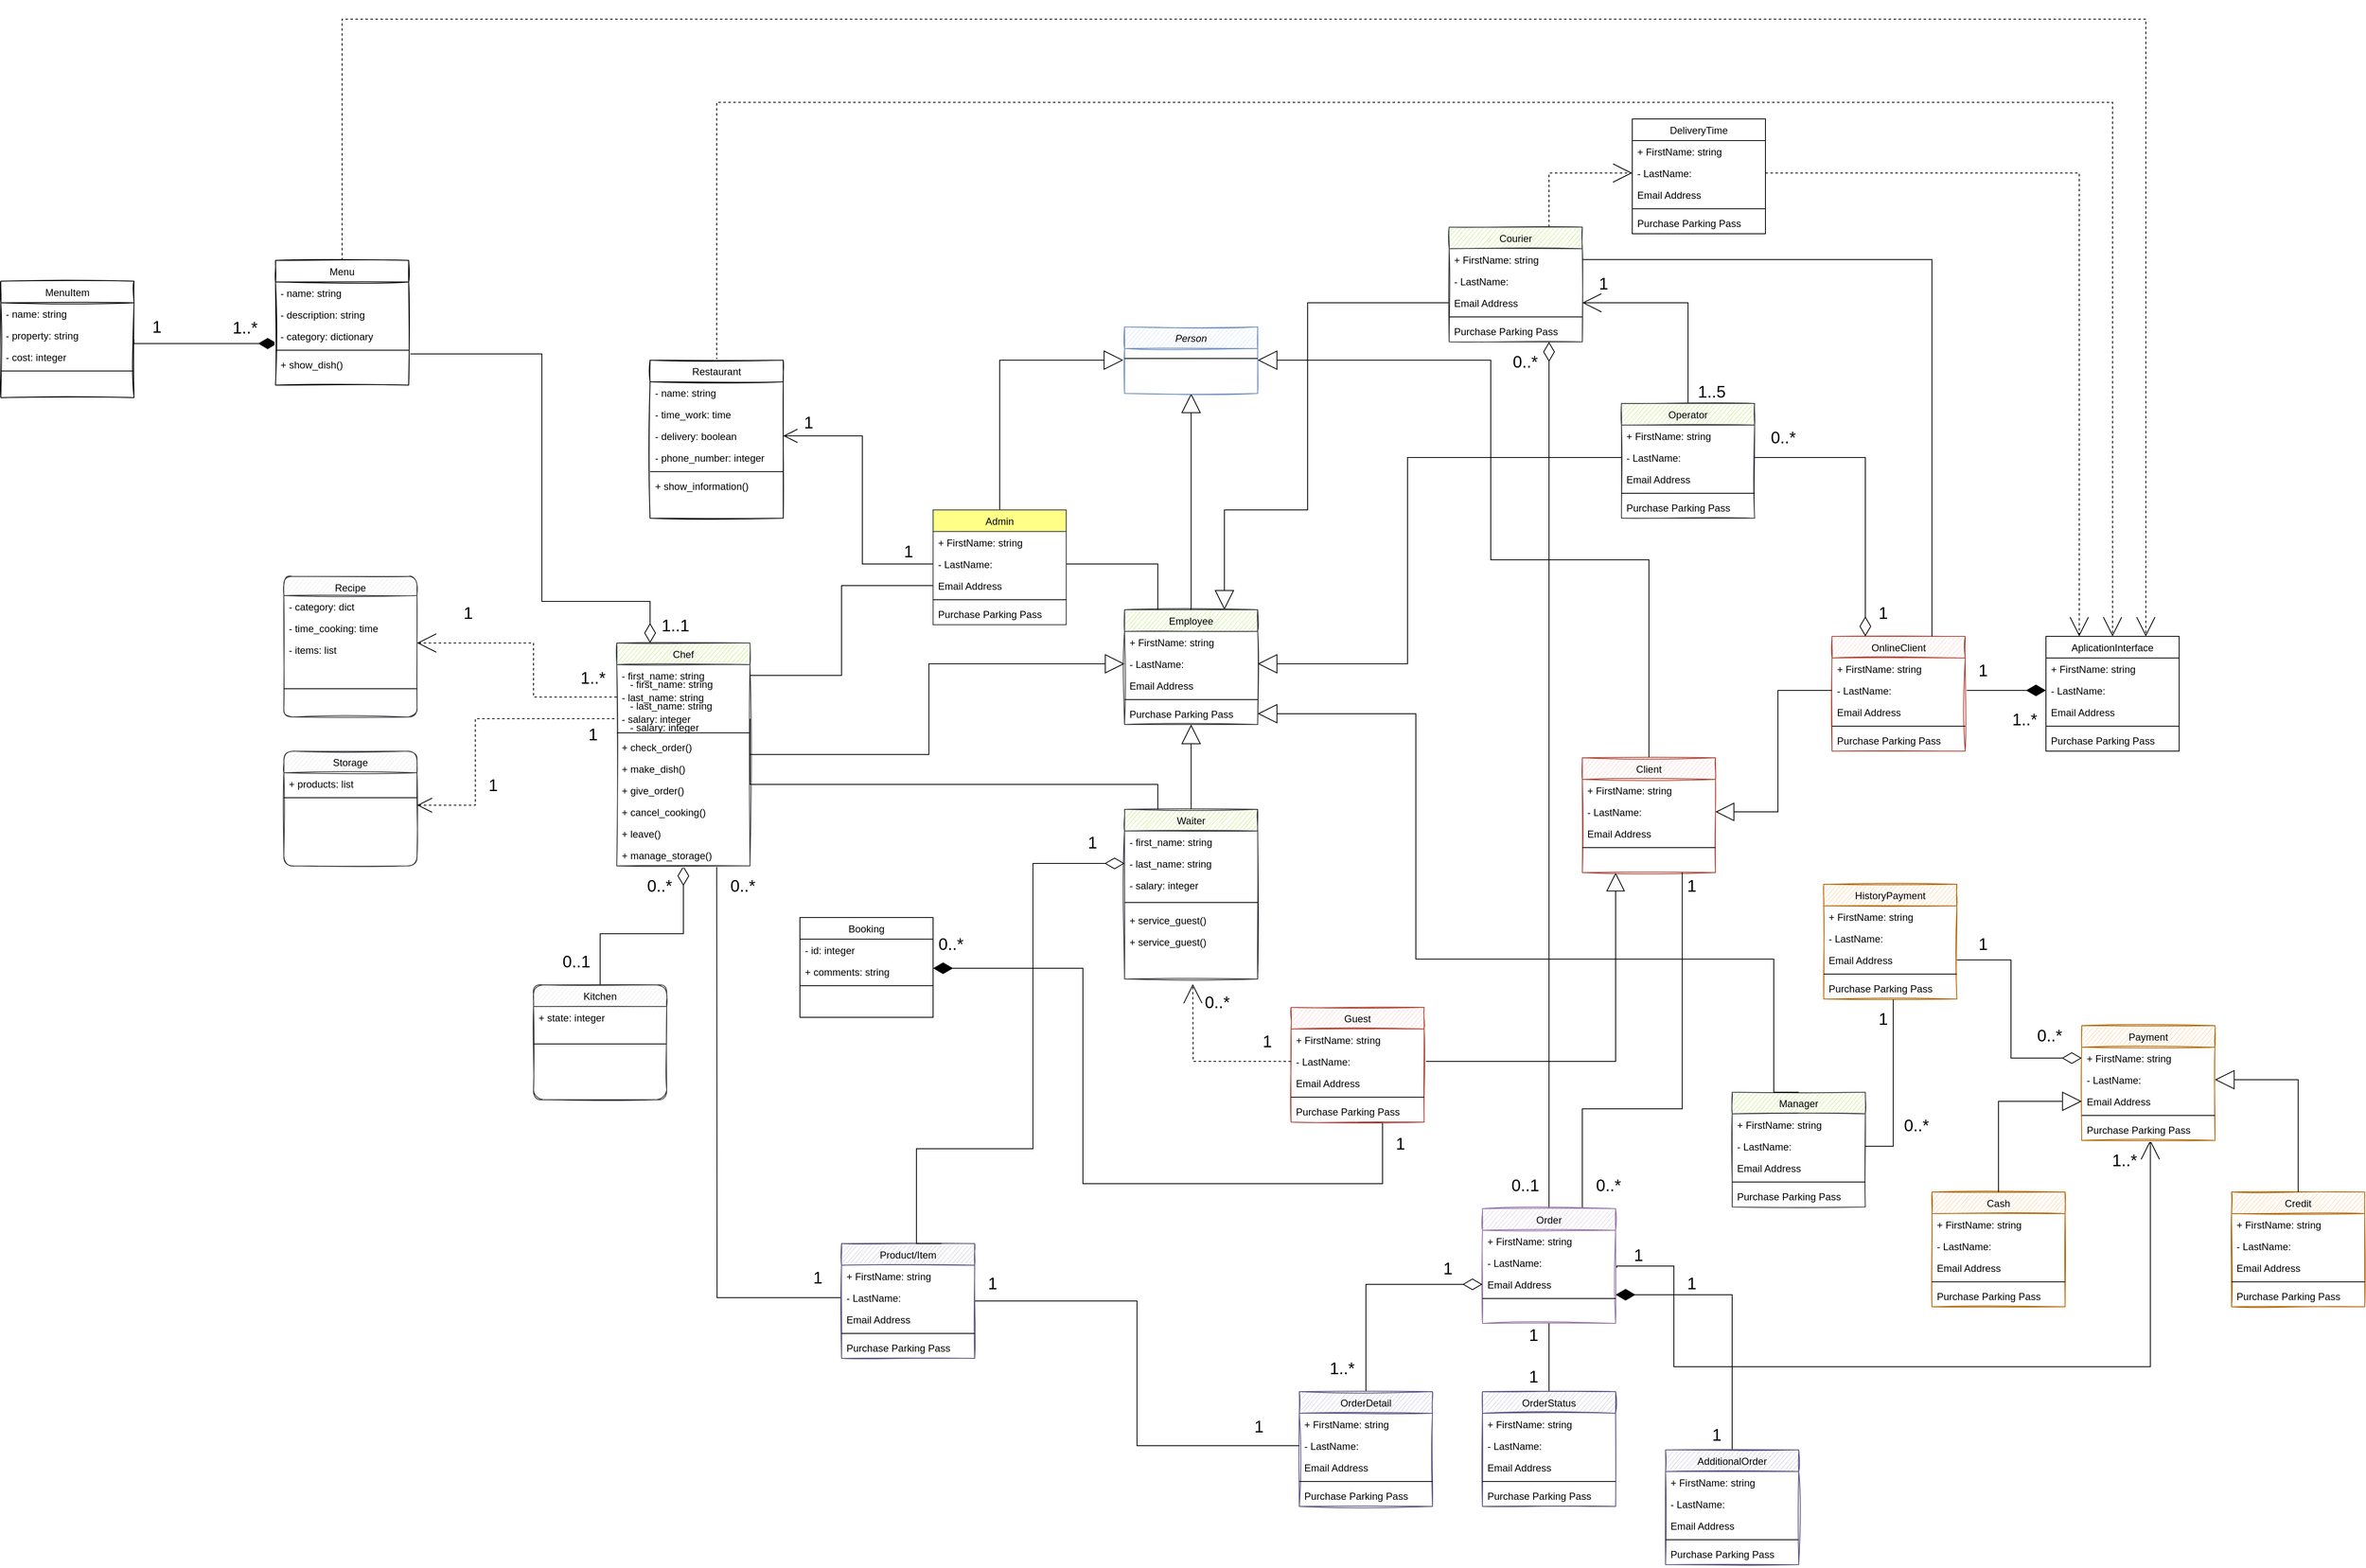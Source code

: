 <mxfile version="14.4.0" type="github">
  <diagram id="C5RBs43oDa-KdzZeNtuy" name="Page-1">
    <mxGraphModel dx="2522" dy="1595" grid="1" gridSize="10" guides="1" tooltips="1" connect="1" arrows="1" fold="1" page="1" pageScale="1" pageWidth="1654" pageHeight="1169" math="0" shadow="0">
      <root>
        <mxCell id="WIyWlLk6GJQsqaUBKTNV-0" />
        <mxCell id="WIyWlLk6GJQsqaUBKTNV-1" parent="WIyWlLk6GJQsqaUBKTNV-0" />
        <mxCell id="v5H9gl0Cg46Wzbv6vSkD-239" style="edgeStyle=orthogonalEdgeStyle;rounded=0;jumpSize=7;orthogonalLoop=1;jettySize=auto;html=1;exitX=0.75;exitY=0;exitDx=0;exitDy=0;entryX=0;entryY=0.5;entryDx=0;entryDy=0;startArrow=block;startFill=0;startSize=21;sourcePerimeterSpacing=10;endArrow=none;endFill=0;endSize=14;targetPerimeterSpacing=15;strokeWidth=1;" edge="1" parent="WIyWlLk6GJQsqaUBKTNV-1" source="v5H9gl0Cg46Wzbv6vSkD-0" target="v5H9gl0Cg46Wzbv6vSkD-40">
          <mxGeometry relative="1" as="geometry">
            <Array as="points">
              <mxPoint x="350" y="-290" />
              <mxPoint x="450" y="-290" />
              <mxPoint x="450" y="-539" />
            </Array>
          </mxGeometry>
        </mxCell>
        <mxCell id="v5H9gl0Cg46Wzbv6vSkD-0" value="Employee" style="swimlane;fontStyle=0;align=center;verticalAlign=top;childLayout=stackLayout;horizontal=1;startSize=26;horizontalStack=0;resizeParent=1;resizeLast=0;collapsible=1;marginBottom=0;rounded=0;shadow=0;strokeWidth=1;fillColor=#cdeb8b;strokeColor=#36393d;sketch=1;swimlaneLine=1;swimlaneFillColor=#ffffff;" vertex="1" parent="WIyWlLk6GJQsqaUBKTNV-1">
          <mxGeometry x="230" y="-170" width="160" height="138" as="geometry">
            <mxRectangle x="230" y="140" width="160" height="26" as="alternateBounds" />
          </mxGeometry>
        </mxCell>
        <mxCell id="v5H9gl0Cg46Wzbv6vSkD-1" value="+ FirstName: string" style="text;align=left;verticalAlign=top;spacingLeft=4;spacingRight=4;overflow=hidden;rotatable=0;points=[[0,0.5],[1,0.5]];portConstraint=eastwest;" vertex="1" parent="v5H9gl0Cg46Wzbv6vSkD-0">
          <mxGeometry y="26" width="160" height="26" as="geometry" />
        </mxCell>
        <mxCell id="v5H9gl0Cg46Wzbv6vSkD-2" value="- LastName:" style="text;align=left;verticalAlign=top;spacingLeft=4;spacingRight=4;overflow=hidden;rotatable=0;points=[[0,0.5],[1,0.5]];portConstraint=eastwest;rounded=0;shadow=0;html=0;" vertex="1" parent="v5H9gl0Cg46Wzbv6vSkD-0">
          <mxGeometry y="52" width="160" height="26" as="geometry" />
        </mxCell>
        <mxCell id="v5H9gl0Cg46Wzbv6vSkD-3" value="Email Address" style="text;align=left;verticalAlign=top;spacingLeft=4;spacingRight=4;overflow=hidden;rotatable=0;points=[[0,0.5],[1,0.5]];portConstraint=eastwest;rounded=0;shadow=0;html=0;" vertex="1" parent="v5H9gl0Cg46Wzbv6vSkD-0">
          <mxGeometry y="78" width="160" height="26" as="geometry" />
        </mxCell>
        <mxCell id="v5H9gl0Cg46Wzbv6vSkD-4" value="" style="line;html=1;strokeWidth=1;align=left;verticalAlign=middle;spacingTop=-1;spacingLeft=3;spacingRight=3;rotatable=0;labelPosition=right;points=[];portConstraint=eastwest;" vertex="1" parent="v5H9gl0Cg46Wzbv6vSkD-0">
          <mxGeometry y="104" width="160" height="8" as="geometry" />
        </mxCell>
        <mxCell id="v5H9gl0Cg46Wzbv6vSkD-5" value="Purchase Parking Pass" style="text;align=left;verticalAlign=top;spacingLeft=4;spacingRight=4;overflow=hidden;rotatable=0;points=[[0,0.5],[1,0.5]];portConstraint=eastwest;" vertex="1" parent="v5H9gl0Cg46Wzbv6vSkD-0">
          <mxGeometry y="112" width="160" height="26" as="geometry" />
        </mxCell>
        <mxCell id="v5H9gl0Cg46Wzbv6vSkD-169" style="edgeStyle=orthogonalEdgeStyle;rounded=0;orthogonalLoop=1;jettySize=auto;html=1;entryX=0.5;entryY=0;entryDx=0;entryDy=0;startArrow=block;startFill=0;startSize=21;sourcePerimeterSpacing=10;endArrow=none;endFill=0;endSize=10;targetPerimeterSpacing=15;exitX=-0.009;exitY=0.583;exitDx=0;exitDy=0;exitPerimeter=0;" edge="1" parent="WIyWlLk6GJQsqaUBKTNV-1" source="v5H9gl0Cg46Wzbv6vSkD-11" target="v5H9gl0Cg46Wzbv6vSkD-13">
          <mxGeometry relative="1" as="geometry" />
        </mxCell>
        <mxCell id="v5H9gl0Cg46Wzbv6vSkD-171" style="edgeStyle=orthogonalEdgeStyle;rounded=0;orthogonalLoop=1;jettySize=auto;html=1;exitX=0.5;exitY=1;exitDx=0;exitDy=0;entryX=0.5;entryY=0;entryDx=0;entryDy=0;startArrow=block;startFill=0;startSize=21;sourcePerimeterSpacing=10;endArrow=none;endFill=0;endSize=10;targetPerimeterSpacing=15;" edge="1" parent="WIyWlLk6GJQsqaUBKTNV-1" source="v5H9gl0Cg46Wzbv6vSkD-7" target="v5H9gl0Cg46Wzbv6vSkD-0">
          <mxGeometry relative="1" as="geometry" />
        </mxCell>
        <mxCell id="v5H9gl0Cg46Wzbv6vSkD-7" value="Person" style="swimlane;fontStyle=2;align=center;verticalAlign=top;childLayout=stackLayout;horizontal=1;startSize=26;horizontalStack=0;resizeParent=1;resizeLast=0;collapsible=1;marginBottom=0;rounded=0;shadow=0;strokeWidth=1;swimlaneFillColor=#ffffff;fillColor=#dae8fc;sketch=1;glass=0;strokeColor=#6c8ebf;fillStyle=auto;" vertex="1" parent="WIyWlLk6GJQsqaUBKTNV-1">
          <mxGeometry x="230" y="-510" width="160" height="80" as="geometry">
            <mxRectangle x="230" y="140" width="160" height="26" as="alternateBounds" />
          </mxGeometry>
        </mxCell>
        <mxCell id="v5H9gl0Cg46Wzbv6vSkD-11" value="" style="line;html=1;strokeWidth=1;align=left;verticalAlign=middle;spacingTop=-1;spacingLeft=3;spacingRight=3;rotatable=0;labelPosition=right;points=[];portConstraint=eastwest;" vertex="1" parent="v5H9gl0Cg46Wzbv6vSkD-7">
          <mxGeometry y="26" width="160" height="24" as="geometry" />
        </mxCell>
        <mxCell id="v5H9gl0Cg46Wzbv6vSkD-13" value="Admin" style="swimlane;fontStyle=0;align=center;verticalAlign=top;childLayout=stackLayout;horizontal=1;startSize=26;horizontalStack=0;resizeParent=1;resizeLast=0;collapsible=1;marginBottom=0;rounded=0;shadow=0;strokeWidth=1;fillColor=#ffff88;strokeColor=#36393d;swimlaneFillColor=#ffffff;sketch=0;" vertex="1" parent="WIyWlLk6GJQsqaUBKTNV-1">
          <mxGeometry y="-290" width="160" height="138" as="geometry">
            <mxRectangle x="230" y="140" width="160" height="26" as="alternateBounds" />
          </mxGeometry>
        </mxCell>
        <mxCell id="v5H9gl0Cg46Wzbv6vSkD-14" value="+ FirstName: string" style="text;align=left;verticalAlign=top;spacingLeft=4;spacingRight=4;overflow=hidden;rotatable=0;points=[[0,0.5],[1,0.5]];portConstraint=eastwest;" vertex="1" parent="v5H9gl0Cg46Wzbv6vSkD-13">
          <mxGeometry y="26" width="160" height="26" as="geometry" />
        </mxCell>
        <mxCell id="v5H9gl0Cg46Wzbv6vSkD-15" value="- LastName:" style="text;align=left;verticalAlign=top;spacingLeft=4;spacingRight=4;overflow=hidden;rotatable=0;points=[[0,0.5],[1,0.5]];portConstraint=eastwest;rounded=0;shadow=0;html=0;" vertex="1" parent="v5H9gl0Cg46Wzbv6vSkD-13">
          <mxGeometry y="52" width="160" height="26" as="geometry" />
        </mxCell>
        <mxCell id="v5H9gl0Cg46Wzbv6vSkD-16" value="Email Address" style="text;align=left;verticalAlign=top;spacingLeft=4;spacingRight=4;overflow=hidden;rotatable=0;points=[[0,0.5],[1,0.5]];portConstraint=eastwest;rounded=0;shadow=0;html=0;" vertex="1" parent="v5H9gl0Cg46Wzbv6vSkD-13">
          <mxGeometry y="78" width="160" height="26" as="geometry" />
        </mxCell>
        <mxCell id="v5H9gl0Cg46Wzbv6vSkD-17" value="" style="line;html=1;strokeWidth=1;align=left;verticalAlign=middle;spacingTop=-1;spacingLeft=3;spacingRight=3;rotatable=0;labelPosition=right;points=[];portConstraint=eastwest;" vertex="1" parent="v5H9gl0Cg46Wzbv6vSkD-13">
          <mxGeometry y="104" width="160" height="8" as="geometry" />
        </mxCell>
        <mxCell id="v5H9gl0Cg46Wzbv6vSkD-18" value="Purchase Parking Pass" style="text;align=left;verticalAlign=top;spacingLeft=4;spacingRight=4;overflow=hidden;rotatable=0;points=[[0,0.5],[1,0.5]];portConstraint=eastwest;" vertex="1" parent="v5H9gl0Cg46Wzbv6vSkD-13">
          <mxGeometry y="112" width="160" height="26" as="geometry" />
        </mxCell>
        <mxCell id="v5H9gl0Cg46Wzbv6vSkD-245" style="edgeStyle=orthogonalEdgeStyle;rounded=0;jumpSize=7;orthogonalLoop=1;jettySize=auto;html=1;exitX=0.5;exitY=0;exitDx=0;exitDy=0;entryX=1;entryY=0.5;entryDx=0;entryDy=0;startArrow=none;startFill=0;startSize=18;sourcePerimeterSpacing=10;endArrow=open;endFill=0;endSize=21;targetPerimeterSpacing=15;strokeWidth=1;" edge="1" parent="WIyWlLk6GJQsqaUBKTNV-1" source="v5H9gl0Cg46Wzbv6vSkD-25" target="v5H9gl0Cg46Wzbv6vSkD-40">
          <mxGeometry relative="1" as="geometry" />
        </mxCell>
        <mxCell id="v5H9gl0Cg46Wzbv6vSkD-25" value="Operator" style="swimlane;fontStyle=0;align=center;verticalAlign=top;childLayout=stackLayout;horizontal=1;startSize=26;horizontalStack=0;resizeParent=1;resizeLast=0;collapsible=1;marginBottom=0;rounded=0;shadow=0;strokeWidth=1;fillColor=#cdeb8b;strokeColor=#36393d;sketch=1;swimlaneFillColor=#ffffff;" vertex="1" parent="WIyWlLk6GJQsqaUBKTNV-1">
          <mxGeometry x="827" y="-418" width="160" height="138" as="geometry">
            <mxRectangle x="230" y="140" width="160" height="26" as="alternateBounds" />
          </mxGeometry>
        </mxCell>
        <mxCell id="v5H9gl0Cg46Wzbv6vSkD-26" value="+ FirstName: string" style="text;align=left;verticalAlign=top;spacingLeft=4;spacingRight=4;overflow=hidden;rotatable=0;points=[[0,0.5],[1,0.5]];portConstraint=eastwest;" vertex="1" parent="v5H9gl0Cg46Wzbv6vSkD-25">
          <mxGeometry y="26" width="160" height="26" as="geometry" />
        </mxCell>
        <mxCell id="v5H9gl0Cg46Wzbv6vSkD-27" value="- LastName:" style="text;align=left;verticalAlign=top;spacingLeft=4;spacingRight=4;overflow=hidden;rotatable=0;points=[[0,0.5],[1,0.5]];portConstraint=eastwest;rounded=0;shadow=0;html=0;" vertex="1" parent="v5H9gl0Cg46Wzbv6vSkD-25">
          <mxGeometry y="52" width="160" height="26" as="geometry" />
        </mxCell>
        <mxCell id="v5H9gl0Cg46Wzbv6vSkD-28" value="Email Address" style="text;align=left;verticalAlign=top;spacingLeft=4;spacingRight=4;overflow=hidden;rotatable=0;points=[[0,0.5],[1,0.5]];portConstraint=eastwest;rounded=0;shadow=0;html=0;" vertex="1" parent="v5H9gl0Cg46Wzbv6vSkD-25">
          <mxGeometry y="78" width="160" height="26" as="geometry" />
        </mxCell>
        <mxCell id="v5H9gl0Cg46Wzbv6vSkD-29" value="" style="line;html=1;strokeWidth=1;align=left;verticalAlign=middle;spacingTop=-1;spacingLeft=3;spacingRight=3;rotatable=0;labelPosition=right;points=[];portConstraint=eastwest;" vertex="1" parent="v5H9gl0Cg46Wzbv6vSkD-25">
          <mxGeometry y="104" width="160" height="8" as="geometry" />
        </mxCell>
        <mxCell id="v5H9gl0Cg46Wzbv6vSkD-30" value="Purchase Parking Pass" style="text;align=left;verticalAlign=top;spacingLeft=4;spacingRight=4;overflow=hidden;rotatable=0;points=[[0,0.5],[1,0.5]];portConstraint=eastwest;" vertex="1" parent="v5H9gl0Cg46Wzbv6vSkD-25">
          <mxGeometry y="112" width="160" height="26" as="geometry" />
        </mxCell>
        <mxCell id="v5H9gl0Cg46Wzbv6vSkD-243" style="edgeStyle=orthogonalEdgeStyle;rounded=0;jumpSize=7;orthogonalLoop=1;jettySize=auto;html=1;exitX=0.5;exitY=0;exitDx=0;exitDy=0;entryX=0.5;entryY=1;entryDx=0;entryDy=0;startArrow=none;startFill=0;startSize=18;sourcePerimeterSpacing=10;endArrow=block;endFill=0;endSize=21;targetPerimeterSpacing=15;strokeWidth=1;" edge="1" parent="WIyWlLk6GJQsqaUBKTNV-1" source="v5H9gl0Cg46Wzbv6vSkD-31" target="v5H9gl0Cg46Wzbv6vSkD-0">
          <mxGeometry relative="1" as="geometry" />
        </mxCell>
        <mxCell id="v5H9gl0Cg46Wzbv6vSkD-31" value="Waiter" style="swimlane;fontStyle=0;align=center;verticalAlign=top;childLayout=stackLayout;horizontal=1;startSize=26;horizontalStack=0;resizeParent=1;resizeLast=0;collapsible=1;marginBottom=0;rounded=0;shadow=0;strokeWidth=1;fillColor=#cdeb8b;strokeColor=#36393d;swimlaneFillColor=#ffffff;sketch=1;" vertex="1" parent="WIyWlLk6GJQsqaUBKTNV-1">
          <mxGeometry x="230" y="70" width="160" height="204" as="geometry">
            <mxRectangle x="230" y="140" width="160" height="26" as="alternateBounds" />
          </mxGeometry>
        </mxCell>
        <mxCell id="v5H9gl0Cg46Wzbv6vSkD-397" value="- first_name: string" style="text;align=left;verticalAlign=top;spacingLeft=4;spacingRight=4;overflow=hidden;rotatable=0;points=[[0,0.5],[1,0.5]];portConstraint=eastwest;" vertex="1" parent="v5H9gl0Cg46Wzbv6vSkD-31">
          <mxGeometry y="26" width="160" height="26" as="geometry" />
        </mxCell>
        <mxCell id="v5H9gl0Cg46Wzbv6vSkD-398" value="- last_name: string" style="text;align=left;verticalAlign=top;spacingLeft=4;spacingRight=4;overflow=hidden;rotatable=0;points=[[0,0.5],[1,0.5]];portConstraint=eastwest;rounded=0;shadow=0;html=0;" vertex="1" parent="v5H9gl0Cg46Wzbv6vSkD-31">
          <mxGeometry y="52" width="160" height="26" as="geometry" />
        </mxCell>
        <mxCell id="v5H9gl0Cg46Wzbv6vSkD-399" value="- salary: integer" style="text;align=left;verticalAlign=top;spacingLeft=4;spacingRight=4;overflow=hidden;rotatable=0;points=[[0,0.5],[1,0.5]];portConstraint=eastwest;rounded=0;shadow=0;html=0;" vertex="1" parent="v5H9gl0Cg46Wzbv6vSkD-31">
          <mxGeometry y="78" width="160" height="26" as="geometry" />
        </mxCell>
        <mxCell id="v5H9gl0Cg46Wzbv6vSkD-35" value="" style="line;html=1;strokeWidth=1;align=left;verticalAlign=middle;spacingTop=-1;spacingLeft=3;spacingRight=3;rotatable=0;labelPosition=right;points=[];portConstraint=eastwest;" vertex="1" parent="v5H9gl0Cg46Wzbv6vSkD-31">
          <mxGeometry y="104" width="160" height="16" as="geometry" />
        </mxCell>
        <mxCell id="v5H9gl0Cg46Wzbv6vSkD-36" value="+ service_guest()" style="text;align=left;verticalAlign=top;spacingLeft=4;spacingRight=4;overflow=hidden;rotatable=0;points=[[0,0.5],[1,0.5]];portConstraint=eastwest;" vertex="1" parent="v5H9gl0Cg46Wzbv6vSkD-31">
          <mxGeometry y="120" width="160" height="26" as="geometry" />
        </mxCell>
        <mxCell id="v5H9gl0Cg46Wzbv6vSkD-407" value="+ service_guest()" style="text;align=left;verticalAlign=top;spacingLeft=4;spacingRight=4;overflow=hidden;rotatable=0;points=[[0,0.5],[1,0.5]];portConstraint=eastwest;" vertex="1" parent="v5H9gl0Cg46Wzbv6vSkD-31">
          <mxGeometry y="146" width="160" height="26" as="geometry" />
        </mxCell>
        <mxCell id="v5H9gl0Cg46Wzbv6vSkD-277" style="edgeStyle=orthogonalEdgeStyle;rounded=0;jumpSize=7;orthogonalLoop=1;jettySize=auto;html=1;exitX=0.75;exitY=0;exitDx=0;exitDy=0;entryX=0;entryY=0.5;entryDx=0;entryDy=0;dashed=1;startArrow=none;startFill=0;startSize=20;sourcePerimeterSpacing=13;endArrow=open;endFill=0;endSize=21;targetPerimeterSpacing=17;strokeColor=#000000;strokeWidth=1;" edge="1" parent="WIyWlLk6GJQsqaUBKTNV-1" source="v5H9gl0Cg46Wzbv6vSkD-37" target="v5H9gl0Cg46Wzbv6vSkD-136">
          <mxGeometry relative="1" as="geometry" />
        </mxCell>
        <mxCell id="v5H9gl0Cg46Wzbv6vSkD-37" value="Courier" style="swimlane;fontStyle=0;align=center;verticalAlign=top;childLayout=stackLayout;horizontal=1;startSize=26;horizontalStack=0;resizeParent=1;resizeLast=0;collapsible=1;marginBottom=0;rounded=0;shadow=0;strokeWidth=1;fillColor=#cdeb8b;strokeColor=#36393d;sketch=1;" vertex="1" parent="WIyWlLk6GJQsqaUBKTNV-1">
          <mxGeometry x="620" y="-630" width="160" height="138" as="geometry">
            <mxRectangle x="230" y="140" width="160" height="26" as="alternateBounds" />
          </mxGeometry>
        </mxCell>
        <mxCell id="v5H9gl0Cg46Wzbv6vSkD-38" value="+ FirstName: string" style="text;align=left;verticalAlign=top;spacingLeft=4;spacingRight=4;overflow=hidden;rotatable=0;points=[[0,0.5],[1,0.5]];portConstraint=eastwest;" vertex="1" parent="v5H9gl0Cg46Wzbv6vSkD-37">
          <mxGeometry y="26" width="160" height="26" as="geometry" />
        </mxCell>
        <mxCell id="v5H9gl0Cg46Wzbv6vSkD-39" value="- LastName:" style="text;align=left;verticalAlign=top;spacingLeft=4;spacingRight=4;overflow=hidden;rotatable=0;points=[[0,0.5],[1,0.5]];portConstraint=eastwest;rounded=0;shadow=0;html=0;" vertex="1" parent="v5H9gl0Cg46Wzbv6vSkD-37">
          <mxGeometry y="52" width="160" height="26" as="geometry" />
        </mxCell>
        <mxCell id="v5H9gl0Cg46Wzbv6vSkD-40" value="Email Address" style="text;align=left;verticalAlign=top;spacingLeft=4;spacingRight=4;overflow=hidden;rotatable=0;points=[[0,0.5],[1,0.5]];portConstraint=eastwest;rounded=0;shadow=0;html=0;" vertex="1" parent="v5H9gl0Cg46Wzbv6vSkD-37">
          <mxGeometry y="78" width="160" height="26" as="geometry" />
        </mxCell>
        <mxCell id="v5H9gl0Cg46Wzbv6vSkD-41" value="" style="line;html=1;strokeWidth=1;align=left;verticalAlign=middle;spacingTop=-1;spacingLeft=3;spacingRight=3;rotatable=0;labelPosition=right;points=[];portConstraint=eastwest;" vertex="1" parent="v5H9gl0Cg46Wzbv6vSkD-37">
          <mxGeometry y="104" width="160" height="8" as="geometry" />
        </mxCell>
        <mxCell id="v5H9gl0Cg46Wzbv6vSkD-42" value="Purchase Parking Pass" style="text;align=left;verticalAlign=top;spacingLeft=4;spacingRight=4;overflow=hidden;rotatable=0;points=[[0,0.5],[1,0.5]];portConstraint=eastwest;" vertex="1" parent="v5H9gl0Cg46Wzbv6vSkD-37">
          <mxGeometry y="112" width="160" height="26" as="geometry" />
        </mxCell>
        <mxCell id="v5H9gl0Cg46Wzbv6vSkD-282" style="edgeStyle=orthogonalEdgeStyle;rounded=0;jumpSize=7;orthogonalLoop=1;jettySize=auto;html=1;exitX=0.5;exitY=0;exitDx=0;exitDy=0;entryX=1;entryY=0.5;entryDx=0;entryDy=0;startArrow=none;startFill=0;startSize=21;sourcePerimeterSpacing=13;endArrow=block;endFill=0;endSize=21;targetPerimeterSpacing=17;strokeColor=#000000;strokeWidth=1;" edge="1" parent="WIyWlLk6GJQsqaUBKTNV-1" source="v5H9gl0Cg46Wzbv6vSkD-43" target="v5H9gl0Cg46Wzbv6vSkD-7">
          <mxGeometry relative="1" as="geometry">
            <Array as="points">
              <mxPoint x="860" y="-230" />
              <mxPoint x="670" y="-230" />
              <mxPoint x="670" y="-470" />
            </Array>
          </mxGeometry>
        </mxCell>
        <mxCell id="v5H9gl0Cg46Wzbv6vSkD-286" style="edgeStyle=orthogonalEdgeStyle;rounded=0;jumpSize=7;orthogonalLoop=1;jettySize=auto;html=1;exitX=0.25;exitY=1;exitDx=0;exitDy=0;entryX=1;entryY=0.5;entryDx=0;entryDy=0;startArrow=block;startFill=0;startSize=20;sourcePerimeterSpacing=13;endArrow=none;endFill=0;endSize=21;targetPerimeterSpacing=17;strokeColor=#000000;strokeWidth=1;" edge="1" parent="WIyWlLk6GJQsqaUBKTNV-1" source="v5H9gl0Cg46Wzbv6vSkD-43" target="v5H9gl0Cg46Wzbv6vSkD-51">
          <mxGeometry relative="1" as="geometry" />
        </mxCell>
        <mxCell id="v5H9gl0Cg46Wzbv6vSkD-43" value="Client" style="swimlane;fontStyle=0;align=center;verticalAlign=top;childLayout=stackLayout;horizontal=1;startSize=26;horizontalStack=0;resizeParent=1;resizeLast=0;collapsible=1;marginBottom=0;rounded=0;shadow=0;strokeWidth=1;fillColor=#fad9d5;strokeColor=#ae4132;swimlaneFillColor=#ffffff;sketch=1;" vertex="1" parent="WIyWlLk6GJQsqaUBKTNV-1">
          <mxGeometry x="780" y="8" width="160" height="138" as="geometry">
            <mxRectangle x="230" y="140" width="160" height="26" as="alternateBounds" />
          </mxGeometry>
        </mxCell>
        <mxCell id="v5H9gl0Cg46Wzbv6vSkD-44" value="+ FirstName: string" style="text;align=left;verticalAlign=top;spacingLeft=4;spacingRight=4;overflow=hidden;rotatable=0;points=[[0,0.5],[1,0.5]];portConstraint=eastwest;" vertex="1" parent="v5H9gl0Cg46Wzbv6vSkD-43">
          <mxGeometry y="26" width="160" height="26" as="geometry" />
        </mxCell>
        <mxCell id="v5H9gl0Cg46Wzbv6vSkD-45" value="- LastName:" style="text;align=left;verticalAlign=top;spacingLeft=4;spacingRight=4;overflow=hidden;rotatable=0;points=[[0,0.5],[1,0.5]];portConstraint=eastwest;rounded=0;shadow=0;html=0;" vertex="1" parent="v5H9gl0Cg46Wzbv6vSkD-43">
          <mxGeometry y="52" width="160" height="26" as="geometry" />
        </mxCell>
        <mxCell id="v5H9gl0Cg46Wzbv6vSkD-46" value="Email Address" style="text;align=left;verticalAlign=top;spacingLeft=4;spacingRight=4;overflow=hidden;rotatable=0;points=[[0,0.5],[1,0.5]];portConstraint=eastwest;rounded=0;shadow=0;html=0;" vertex="1" parent="v5H9gl0Cg46Wzbv6vSkD-43">
          <mxGeometry y="78" width="160" height="26" as="geometry" />
        </mxCell>
        <mxCell id="v5H9gl0Cg46Wzbv6vSkD-47" value="" style="line;html=1;strokeWidth=1;align=left;verticalAlign=middle;spacingTop=-1;spacingLeft=3;spacingRight=3;rotatable=0;labelPosition=right;points=[];portConstraint=eastwest;" vertex="1" parent="v5H9gl0Cg46Wzbv6vSkD-43">
          <mxGeometry y="104" width="160" height="8" as="geometry" />
        </mxCell>
        <mxCell id="v5H9gl0Cg46Wzbv6vSkD-314" style="edgeStyle=orthogonalEdgeStyle;rounded=0;jumpSize=7;orthogonalLoop=1;jettySize=auto;html=1;entryX=1;entryY=0.5;entryDx=0;entryDy=0;startArrow=none;startFill=0;startSize=21;sourcePerimeterSpacing=13;endArrow=diamondThin;endFill=1;endSize=21;targetPerimeterSpacing=17;strokeColor=#000000;strokeWidth=1;exitX=0.5;exitY=1;exitDx=0;exitDy=0;" edge="1" parent="WIyWlLk6GJQsqaUBKTNV-1" source="v5H9gl0Cg46Wzbv6vSkD-49">
          <mxGeometry relative="1" as="geometry">
            <mxPoint y="261" as="targetPoint" />
            <Array as="points">
              <mxPoint x="540" y="446" />
              <mxPoint x="540" y="520" />
              <mxPoint x="180" y="520" />
              <mxPoint x="180" y="261" />
            </Array>
          </mxGeometry>
        </mxCell>
        <mxCell id="v5H9gl0Cg46Wzbv6vSkD-49" value="Guest" style="swimlane;fontStyle=0;align=center;verticalAlign=top;childLayout=stackLayout;horizontal=1;startSize=26;horizontalStack=0;resizeParent=1;resizeLast=0;collapsible=1;marginBottom=0;rounded=0;shadow=0;strokeWidth=1;fillColor=#fad9d5;strokeColor=#ae4132;swimlaneFillColor=#ffffff;sketch=1;" vertex="1" parent="WIyWlLk6GJQsqaUBKTNV-1">
          <mxGeometry x="430" y="308" width="160" height="138" as="geometry">
            <mxRectangle x="230" y="140" width="160" height="26" as="alternateBounds" />
          </mxGeometry>
        </mxCell>
        <mxCell id="v5H9gl0Cg46Wzbv6vSkD-50" value="+ FirstName: string" style="text;align=left;verticalAlign=top;spacingLeft=4;spacingRight=4;overflow=hidden;rotatable=0;points=[[0,0.5],[1,0.5]];portConstraint=eastwest;" vertex="1" parent="v5H9gl0Cg46Wzbv6vSkD-49">
          <mxGeometry y="26" width="160" height="26" as="geometry" />
        </mxCell>
        <mxCell id="v5H9gl0Cg46Wzbv6vSkD-51" value="- LastName:" style="text;align=left;verticalAlign=top;spacingLeft=4;spacingRight=4;overflow=hidden;rotatable=0;points=[[0,0.5],[1,0.5]];portConstraint=eastwest;rounded=0;shadow=0;html=0;" vertex="1" parent="v5H9gl0Cg46Wzbv6vSkD-49">
          <mxGeometry y="52" width="160" height="26" as="geometry" />
        </mxCell>
        <mxCell id="v5H9gl0Cg46Wzbv6vSkD-52" value="Email Address" style="text;align=left;verticalAlign=top;spacingLeft=4;spacingRight=4;overflow=hidden;rotatable=0;points=[[0,0.5],[1,0.5]];portConstraint=eastwest;rounded=0;shadow=0;html=0;" vertex="1" parent="v5H9gl0Cg46Wzbv6vSkD-49">
          <mxGeometry y="78" width="160" height="26" as="geometry" />
        </mxCell>
        <mxCell id="v5H9gl0Cg46Wzbv6vSkD-53" value="" style="line;html=1;strokeWidth=1;align=left;verticalAlign=middle;spacingTop=-1;spacingLeft=3;spacingRight=3;rotatable=0;labelPosition=right;points=[];portConstraint=eastwest;" vertex="1" parent="v5H9gl0Cg46Wzbv6vSkD-49">
          <mxGeometry y="104" width="160" height="8" as="geometry" />
        </mxCell>
        <mxCell id="v5H9gl0Cg46Wzbv6vSkD-54" value="Purchase Parking Pass" style="text;align=left;verticalAlign=top;spacingLeft=4;spacingRight=4;overflow=hidden;rotatable=0;points=[[0,0.5],[1,0.5]];portConstraint=eastwest;" vertex="1" parent="v5H9gl0Cg46Wzbv6vSkD-49">
          <mxGeometry y="112" width="160" height="26" as="geometry" />
        </mxCell>
        <mxCell id="v5H9gl0Cg46Wzbv6vSkD-276" style="edgeStyle=orthogonalEdgeStyle;rounded=0;jumpSize=7;orthogonalLoop=1;jettySize=auto;html=1;exitX=1;exitY=0.5;exitDx=0;exitDy=0;entryX=0;entryY=0.5;entryDx=0;entryDy=0;startArrow=none;startFill=0;startSize=20;sourcePerimeterSpacing=13;endArrow=diamondThin;endFill=1;endSize=21;targetPerimeterSpacing=17;strokeColor=#000000;strokeWidth=1;" edge="1" parent="WIyWlLk6GJQsqaUBKTNV-1" source="v5H9gl0Cg46Wzbv6vSkD-55" target="v5H9gl0Cg46Wzbv6vSkD-63">
          <mxGeometry relative="1" as="geometry">
            <Array as="points">
              <mxPoint x="1240" y="-73" />
            </Array>
          </mxGeometry>
        </mxCell>
        <mxCell id="v5H9gl0Cg46Wzbv6vSkD-55" value="OnlineClient" style="swimlane;fontStyle=0;align=center;verticalAlign=top;childLayout=stackLayout;horizontal=1;startSize=26;horizontalStack=0;resizeParent=1;resizeLast=0;collapsible=1;marginBottom=0;rounded=0;shadow=0;strokeWidth=1;fillColor=#fad9d5;strokeColor=#ae4132;swimlaneFillColor=#ffffff;sketch=1;" vertex="1" parent="WIyWlLk6GJQsqaUBKTNV-1">
          <mxGeometry x="1080" y="-138" width="160" height="138" as="geometry">
            <mxRectangle x="230" y="140" width="160" height="26" as="alternateBounds" />
          </mxGeometry>
        </mxCell>
        <mxCell id="v5H9gl0Cg46Wzbv6vSkD-56" value="+ FirstName: string" style="text;align=left;verticalAlign=top;spacingLeft=4;spacingRight=4;overflow=hidden;rotatable=0;points=[[0,0.5],[1,0.5]];portConstraint=eastwest;" vertex="1" parent="v5H9gl0Cg46Wzbv6vSkD-55">
          <mxGeometry y="26" width="160" height="26" as="geometry" />
        </mxCell>
        <mxCell id="v5H9gl0Cg46Wzbv6vSkD-57" value="- LastName:" style="text;align=left;verticalAlign=top;spacingLeft=4;spacingRight=4;overflow=hidden;rotatable=0;points=[[0,0.5],[1,0.5]];portConstraint=eastwest;rounded=0;shadow=0;html=0;" vertex="1" parent="v5H9gl0Cg46Wzbv6vSkD-55">
          <mxGeometry y="52" width="160" height="26" as="geometry" />
        </mxCell>
        <mxCell id="v5H9gl0Cg46Wzbv6vSkD-58" value="Email Address" style="text;align=left;verticalAlign=top;spacingLeft=4;spacingRight=4;overflow=hidden;rotatable=0;points=[[0,0.5],[1,0.5]];portConstraint=eastwest;rounded=0;shadow=0;html=0;" vertex="1" parent="v5H9gl0Cg46Wzbv6vSkD-55">
          <mxGeometry y="78" width="160" height="26" as="geometry" />
        </mxCell>
        <mxCell id="v5H9gl0Cg46Wzbv6vSkD-59" value="" style="line;html=1;strokeWidth=1;align=left;verticalAlign=middle;spacingTop=-1;spacingLeft=3;spacingRight=3;rotatable=0;labelPosition=right;points=[];portConstraint=eastwest;" vertex="1" parent="v5H9gl0Cg46Wzbv6vSkD-55">
          <mxGeometry y="104" width="160" height="8" as="geometry" />
        </mxCell>
        <mxCell id="v5H9gl0Cg46Wzbv6vSkD-60" value="Purchase Parking Pass" style="text;align=left;verticalAlign=top;spacingLeft=4;spacingRight=4;overflow=hidden;rotatable=0;points=[[0,0.5],[1,0.5]];portConstraint=eastwest;" vertex="1" parent="v5H9gl0Cg46Wzbv6vSkD-55">
          <mxGeometry y="112" width="160" height="26" as="geometry" />
        </mxCell>
        <mxCell id="v5H9gl0Cg46Wzbv6vSkD-61" value="AplicationInterface" style="swimlane;fontStyle=0;align=center;verticalAlign=top;childLayout=stackLayout;horizontal=1;startSize=26;horizontalStack=0;resizeParent=1;resizeLast=0;collapsible=1;marginBottom=0;rounded=0;shadow=0;strokeWidth=1;" vertex="1" parent="WIyWlLk6GJQsqaUBKTNV-1">
          <mxGeometry x="1337" y="-138" width="160" height="138" as="geometry">
            <mxRectangle x="230" y="140" width="160" height="26" as="alternateBounds" />
          </mxGeometry>
        </mxCell>
        <mxCell id="v5H9gl0Cg46Wzbv6vSkD-62" value="+ FirstName: string" style="text;align=left;verticalAlign=top;spacingLeft=4;spacingRight=4;overflow=hidden;rotatable=0;points=[[0,0.5],[1,0.5]];portConstraint=eastwest;" vertex="1" parent="v5H9gl0Cg46Wzbv6vSkD-61">
          <mxGeometry y="26" width="160" height="26" as="geometry" />
        </mxCell>
        <mxCell id="v5H9gl0Cg46Wzbv6vSkD-63" value="- LastName:" style="text;align=left;verticalAlign=top;spacingLeft=4;spacingRight=4;overflow=hidden;rotatable=0;points=[[0,0.5],[1,0.5]];portConstraint=eastwest;rounded=0;shadow=0;html=0;" vertex="1" parent="v5H9gl0Cg46Wzbv6vSkD-61">
          <mxGeometry y="52" width="160" height="26" as="geometry" />
        </mxCell>
        <mxCell id="v5H9gl0Cg46Wzbv6vSkD-64" value="Email Address" style="text;align=left;verticalAlign=top;spacingLeft=4;spacingRight=4;overflow=hidden;rotatable=0;points=[[0,0.5],[1,0.5]];portConstraint=eastwest;rounded=0;shadow=0;html=0;" vertex="1" parent="v5H9gl0Cg46Wzbv6vSkD-61">
          <mxGeometry y="78" width="160" height="26" as="geometry" />
        </mxCell>
        <mxCell id="v5H9gl0Cg46Wzbv6vSkD-65" value="" style="line;html=1;strokeWidth=1;align=left;verticalAlign=middle;spacingTop=-1;spacingLeft=3;spacingRight=3;rotatable=0;labelPosition=right;points=[];portConstraint=eastwest;" vertex="1" parent="v5H9gl0Cg46Wzbv6vSkD-61">
          <mxGeometry y="104" width="160" height="8" as="geometry" />
        </mxCell>
        <mxCell id="v5H9gl0Cg46Wzbv6vSkD-66" value="Purchase Parking Pass" style="text;align=left;verticalAlign=top;spacingLeft=4;spacingRight=4;overflow=hidden;rotatable=0;points=[[0,0.5],[1,0.5]];portConstraint=eastwest;" vertex="1" parent="v5H9gl0Cg46Wzbv6vSkD-61">
          <mxGeometry y="112" width="160" height="26" as="geometry" />
        </mxCell>
        <mxCell id="v5H9gl0Cg46Wzbv6vSkD-312" style="edgeStyle=orthogonalEdgeStyle;rounded=0;jumpSize=7;orthogonalLoop=1;jettySize=auto;html=1;exitX=0.5;exitY=0;exitDx=0;exitDy=0;startArrow=none;startFill=0;startSize=21;sourcePerimeterSpacing=13;endArrow=diamondThin;endFill=0;endSize=21;targetPerimeterSpacing=17;strokeColor=#000000;strokeWidth=1;entryX=0.75;entryY=1;entryDx=0;entryDy=0;" edge="1" parent="WIyWlLk6GJQsqaUBKTNV-1" source="v5H9gl0Cg46Wzbv6vSkD-73" target="v5H9gl0Cg46Wzbv6vSkD-37">
          <mxGeometry relative="1" as="geometry">
            <mxPoint x="740" y="80" as="targetPoint" />
          </mxGeometry>
        </mxCell>
        <mxCell id="v5H9gl0Cg46Wzbv6vSkD-317" style="edgeStyle=orthogonalEdgeStyle;rounded=0;jumpSize=7;orthogonalLoop=1;jettySize=auto;html=1;exitX=0.75;exitY=0;exitDx=0;exitDy=0;entryX=0.75;entryY=1;entryDx=0;entryDy=0;startArrow=none;startFill=0;startSize=21;sourcePerimeterSpacing=13;endArrow=none;endFill=0;endSize=21;targetPerimeterSpacing=17;strokeColor=#000000;strokeWidth=1;" edge="1" parent="WIyWlLk6GJQsqaUBKTNV-1" source="v5H9gl0Cg46Wzbv6vSkD-73" target="v5H9gl0Cg46Wzbv6vSkD-43">
          <mxGeometry relative="1" as="geometry">
            <Array as="points">
              <mxPoint x="780" y="430" />
              <mxPoint x="900" y="430" />
            </Array>
          </mxGeometry>
        </mxCell>
        <mxCell id="v5H9gl0Cg46Wzbv6vSkD-319" style="edgeStyle=orthogonalEdgeStyle;rounded=0;jumpSize=7;orthogonalLoop=1;jettySize=auto;html=1;entryX=0.515;entryY=0.987;entryDx=0;entryDy=0;entryPerimeter=0;startArrow=none;startFill=0;startSize=21;sourcePerimeterSpacing=13;endArrow=open;endFill=0;endSize=21;targetPerimeterSpacing=17;strokeColor=#000000;strokeWidth=1;exitX=1.009;exitY=0.736;exitDx=0;exitDy=0;exitPerimeter=0;" edge="1" parent="WIyWlLk6GJQsqaUBKTNV-1" source="v5H9gl0Cg46Wzbv6vSkD-75" target="v5H9gl0Cg46Wzbv6vSkD-109">
          <mxGeometry relative="1" as="geometry">
            <mxPoint x="830" y="619" as="sourcePoint" />
            <Array as="points">
              <mxPoint x="821" y="619" />
              <mxPoint x="890" y="619" />
              <mxPoint x="890" y="740" />
              <mxPoint x="1462" y="740" />
            </Array>
          </mxGeometry>
        </mxCell>
        <mxCell id="v5H9gl0Cg46Wzbv6vSkD-73" value="Order" style="swimlane;fontStyle=0;align=center;verticalAlign=top;childLayout=stackLayout;horizontal=1;startSize=26;horizontalStack=0;resizeParent=1;resizeLast=0;collapsible=1;marginBottom=0;rounded=0;shadow=0;strokeWidth=1;fillColor=#e1d5e7;strokeColor=#9673a6;swimlaneFillColor=#ffffff;sketch=1;" vertex="1" parent="WIyWlLk6GJQsqaUBKTNV-1">
          <mxGeometry x="660" y="550" width="160" height="138" as="geometry">
            <mxRectangle x="230" y="140" width="160" height="26" as="alternateBounds" />
          </mxGeometry>
        </mxCell>
        <mxCell id="v5H9gl0Cg46Wzbv6vSkD-74" value="+ FirstName: string" style="text;align=left;verticalAlign=top;spacingLeft=4;spacingRight=4;overflow=hidden;rotatable=0;points=[[0,0.5],[1,0.5]];portConstraint=eastwest;" vertex="1" parent="v5H9gl0Cg46Wzbv6vSkD-73">
          <mxGeometry y="26" width="160" height="26" as="geometry" />
        </mxCell>
        <mxCell id="v5H9gl0Cg46Wzbv6vSkD-75" value="- LastName:" style="text;align=left;verticalAlign=top;spacingLeft=4;spacingRight=4;overflow=hidden;rotatable=0;points=[[0,0.5],[1,0.5]];portConstraint=eastwest;rounded=0;shadow=0;html=0;" vertex="1" parent="v5H9gl0Cg46Wzbv6vSkD-73">
          <mxGeometry y="52" width="160" height="26" as="geometry" />
        </mxCell>
        <mxCell id="v5H9gl0Cg46Wzbv6vSkD-76" value="Email Address" style="text;align=left;verticalAlign=top;spacingLeft=4;spacingRight=4;overflow=hidden;rotatable=0;points=[[0,0.5],[1,0.5]];portConstraint=eastwest;rounded=0;shadow=0;html=0;" vertex="1" parent="v5H9gl0Cg46Wzbv6vSkD-73">
          <mxGeometry y="78" width="160" height="26" as="geometry" />
        </mxCell>
        <mxCell id="v5H9gl0Cg46Wzbv6vSkD-77" value="" style="line;html=1;strokeWidth=1;align=left;verticalAlign=middle;spacingTop=-1;spacingLeft=3;spacingRight=3;rotatable=0;labelPosition=right;points=[];portConstraint=eastwest;" vertex="1" parent="v5H9gl0Cg46Wzbv6vSkD-73">
          <mxGeometry y="104" width="160" height="8" as="geometry" />
        </mxCell>
        <mxCell id="v5H9gl0Cg46Wzbv6vSkD-307" style="edgeStyle=orthogonalEdgeStyle;rounded=0;jumpSize=7;orthogonalLoop=1;jettySize=auto;html=1;exitX=0.5;exitY=0;exitDx=0;exitDy=0;entryX=0.5;entryY=1;entryDx=0;entryDy=0;startArrow=none;startFill=0;startSize=21;sourcePerimeterSpacing=13;endArrow=none;endFill=0;endSize=21;targetPerimeterSpacing=17;strokeColor=#000000;strokeWidth=1;" edge="1" parent="WIyWlLk6GJQsqaUBKTNV-1" source="v5H9gl0Cg46Wzbv6vSkD-85" target="v5H9gl0Cg46Wzbv6vSkD-73">
          <mxGeometry relative="1" as="geometry" />
        </mxCell>
        <mxCell id="v5H9gl0Cg46Wzbv6vSkD-85" value="OrderStatus" style="swimlane;fontStyle=0;align=center;verticalAlign=top;childLayout=stackLayout;horizontal=1;startSize=26;horizontalStack=0;resizeParent=1;resizeLast=0;collapsible=1;marginBottom=0;rounded=0;shadow=0;strokeWidth=1;fillColor=#d0cee2;strokeColor=#56517e;swimlaneFillColor=#ffffff;sketch=1;" vertex="1" parent="WIyWlLk6GJQsqaUBKTNV-1">
          <mxGeometry x="660" y="770" width="160" height="138" as="geometry">
            <mxRectangle x="230" y="140" width="160" height="26" as="alternateBounds" />
          </mxGeometry>
        </mxCell>
        <mxCell id="v5H9gl0Cg46Wzbv6vSkD-86" value="+ FirstName: string" style="text;align=left;verticalAlign=top;spacingLeft=4;spacingRight=4;overflow=hidden;rotatable=0;points=[[0,0.5],[1,0.5]];portConstraint=eastwest;" vertex="1" parent="v5H9gl0Cg46Wzbv6vSkD-85">
          <mxGeometry y="26" width="160" height="26" as="geometry" />
        </mxCell>
        <mxCell id="v5H9gl0Cg46Wzbv6vSkD-87" value="- LastName:" style="text;align=left;verticalAlign=top;spacingLeft=4;spacingRight=4;overflow=hidden;rotatable=0;points=[[0,0.5],[1,0.5]];portConstraint=eastwest;rounded=0;shadow=0;html=0;" vertex="1" parent="v5H9gl0Cg46Wzbv6vSkD-85">
          <mxGeometry y="52" width="160" height="26" as="geometry" />
        </mxCell>
        <mxCell id="v5H9gl0Cg46Wzbv6vSkD-88" value="Email Address" style="text;align=left;verticalAlign=top;spacingLeft=4;spacingRight=4;overflow=hidden;rotatable=0;points=[[0,0.5],[1,0.5]];portConstraint=eastwest;rounded=0;shadow=0;html=0;" vertex="1" parent="v5H9gl0Cg46Wzbv6vSkD-85">
          <mxGeometry y="78" width="160" height="26" as="geometry" />
        </mxCell>
        <mxCell id="v5H9gl0Cg46Wzbv6vSkD-89" value="" style="line;html=1;strokeWidth=1;align=left;verticalAlign=middle;spacingTop=-1;spacingLeft=3;spacingRight=3;rotatable=0;labelPosition=right;points=[];portConstraint=eastwest;" vertex="1" parent="v5H9gl0Cg46Wzbv6vSkD-85">
          <mxGeometry y="104" width="160" height="8" as="geometry" />
        </mxCell>
        <mxCell id="v5H9gl0Cg46Wzbv6vSkD-90" value="Purchase Parking Pass" style="text;align=left;verticalAlign=top;spacingLeft=4;spacingRight=4;overflow=hidden;rotatable=0;points=[[0,0.5],[1,0.5]];portConstraint=eastwest;" vertex="1" parent="v5H9gl0Cg46Wzbv6vSkD-85">
          <mxGeometry y="112" width="160" height="26" as="geometry" />
        </mxCell>
        <mxCell id="v5H9gl0Cg46Wzbv6vSkD-308" style="edgeStyle=orthogonalEdgeStyle;rounded=0;jumpSize=7;orthogonalLoop=1;jettySize=auto;html=1;entryX=0;entryY=0.5;entryDx=0;entryDy=0;startArrow=none;startFill=0;startSize=21;sourcePerimeterSpacing=13;endArrow=diamondThin;endFill=0;endSize=21;targetPerimeterSpacing=17;strokeColor=#000000;strokeWidth=1;exitX=0.5;exitY=0;exitDx=0;exitDy=0;" edge="1" parent="WIyWlLk6GJQsqaUBKTNV-1" source="v5H9gl0Cg46Wzbv6vSkD-91" target="v5H9gl0Cg46Wzbv6vSkD-76">
          <mxGeometry relative="1" as="geometry" />
        </mxCell>
        <mxCell id="v5H9gl0Cg46Wzbv6vSkD-91" value="OrderDetail" style="swimlane;fontStyle=0;align=center;verticalAlign=top;childLayout=stackLayout;horizontal=1;startSize=26;horizontalStack=0;resizeParent=1;resizeLast=0;collapsible=1;marginBottom=0;rounded=0;shadow=0;strokeWidth=1;swimlaneFillColor=#ffffff;sketch=1;fillColor=#d0cee2;strokeColor=#56517e;" vertex="1" parent="WIyWlLk6GJQsqaUBKTNV-1">
          <mxGeometry x="440" y="770" width="160" height="138" as="geometry">
            <mxRectangle x="230" y="140" width="160" height="26" as="alternateBounds" />
          </mxGeometry>
        </mxCell>
        <mxCell id="v5H9gl0Cg46Wzbv6vSkD-92" value="+ FirstName: string" style="text;align=left;verticalAlign=top;spacingLeft=4;spacingRight=4;overflow=hidden;rotatable=0;points=[[0,0.5],[1,0.5]];portConstraint=eastwest;" vertex="1" parent="v5H9gl0Cg46Wzbv6vSkD-91">
          <mxGeometry y="26" width="160" height="26" as="geometry" />
        </mxCell>
        <mxCell id="v5H9gl0Cg46Wzbv6vSkD-93" value="- LastName:" style="text;align=left;verticalAlign=top;spacingLeft=4;spacingRight=4;overflow=hidden;rotatable=0;points=[[0,0.5],[1,0.5]];portConstraint=eastwest;rounded=0;shadow=0;html=0;" vertex="1" parent="v5H9gl0Cg46Wzbv6vSkD-91">
          <mxGeometry y="52" width="160" height="26" as="geometry" />
        </mxCell>
        <mxCell id="v5H9gl0Cg46Wzbv6vSkD-94" value="Email Address" style="text;align=left;verticalAlign=top;spacingLeft=4;spacingRight=4;overflow=hidden;rotatable=0;points=[[0,0.5],[1,0.5]];portConstraint=eastwest;rounded=0;shadow=0;html=0;" vertex="1" parent="v5H9gl0Cg46Wzbv6vSkD-91">
          <mxGeometry y="78" width="160" height="26" as="geometry" />
        </mxCell>
        <mxCell id="v5H9gl0Cg46Wzbv6vSkD-95" value="" style="line;html=1;strokeWidth=1;align=left;verticalAlign=middle;spacingTop=-1;spacingLeft=3;spacingRight=3;rotatable=0;labelPosition=right;points=[];portConstraint=eastwest;" vertex="1" parent="v5H9gl0Cg46Wzbv6vSkD-91">
          <mxGeometry y="104" width="160" height="8" as="geometry" />
        </mxCell>
        <mxCell id="v5H9gl0Cg46Wzbv6vSkD-96" value="Purchase Parking Pass" style="text;align=left;verticalAlign=top;spacingLeft=4;spacingRight=4;overflow=hidden;rotatable=0;points=[[0,0.5],[1,0.5]];portConstraint=eastwest;" vertex="1" parent="v5H9gl0Cg46Wzbv6vSkD-91">
          <mxGeometry y="112" width="160" height="26" as="geometry" />
        </mxCell>
        <mxCell id="v5H9gl0Cg46Wzbv6vSkD-309" style="edgeStyle=orthogonalEdgeStyle;rounded=0;jumpSize=7;orthogonalLoop=1;jettySize=auto;html=1;startArrow=none;startFill=0;startSize=21;sourcePerimeterSpacing=13;endArrow=diamondThin;endFill=0;endSize=21;targetPerimeterSpacing=17;strokeColor=#000000;strokeWidth=1;exitX=0;exitY=0.5;exitDx=0;exitDy=0;" edge="1" parent="WIyWlLk6GJQsqaUBKTNV-1" source="v5H9gl0Cg46Wzbv6vSkD-99">
          <mxGeometry relative="1" as="geometry">
            <mxPoint x="-260" y="40" as="targetPoint" />
          </mxGeometry>
        </mxCell>
        <mxCell id="v5H9gl0Cg46Wzbv6vSkD-311" style="edgeStyle=orthogonalEdgeStyle;rounded=0;jumpSize=7;orthogonalLoop=1;jettySize=auto;html=1;exitX=1;exitY=0.5;exitDx=0;exitDy=0;entryX=0;entryY=0.5;entryDx=0;entryDy=0;startArrow=none;startFill=0;startSize=21;sourcePerimeterSpacing=13;endArrow=none;endFill=0;endSize=21;targetPerimeterSpacing=17;strokeColor=#000000;strokeWidth=1;" edge="1" parent="WIyWlLk6GJQsqaUBKTNV-1" source="v5H9gl0Cg46Wzbv6vSkD-97" target="v5H9gl0Cg46Wzbv6vSkD-93">
          <mxGeometry relative="1" as="geometry" />
        </mxCell>
        <mxCell id="v5H9gl0Cg46Wzbv6vSkD-97" value="Product/Item" style="swimlane;fontStyle=0;align=center;verticalAlign=top;childLayout=stackLayout;horizontal=1;startSize=26;horizontalStack=0;resizeParent=1;resizeLast=0;collapsible=1;marginBottom=0;rounded=0;shadow=0;strokeWidth=1;fillColor=#d0cee2;strokeColor=#56517e;sketch=1;swimlaneFillColor=#ffffff;" vertex="1" parent="WIyWlLk6GJQsqaUBKTNV-1">
          <mxGeometry x="-110" y="592" width="160" height="138" as="geometry">
            <mxRectangle x="230" y="140" width="160" height="26" as="alternateBounds" />
          </mxGeometry>
        </mxCell>
        <mxCell id="v5H9gl0Cg46Wzbv6vSkD-98" value="+ FirstName: string" style="text;align=left;verticalAlign=top;spacingLeft=4;spacingRight=4;overflow=hidden;rotatable=0;points=[[0,0.5],[1,0.5]];portConstraint=eastwest;" vertex="1" parent="v5H9gl0Cg46Wzbv6vSkD-97">
          <mxGeometry y="26" width="160" height="26" as="geometry" />
        </mxCell>
        <mxCell id="v5H9gl0Cg46Wzbv6vSkD-99" value="- LastName:" style="text;align=left;verticalAlign=top;spacingLeft=4;spacingRight=4;overflow=hidden;rotatable=0;points=[[0,0.5],[1,0.5]];portConstraint=eastwest;rounded=0;shadow=0;html=0;" vertex="1" parent="v5H9gl0Cg46Wzbv6vSkD-97">
          <mxGeometry y="52" width="160" height="26" as="geometry" />
        </mxCell>
        <mxCell id="v5H9gl0Cg46Wzbv6vSkD-100" value="Email Address" style="text;align=left;verticalAlign=top;spacingLeft=4;spacingRight=4;overflow=hidden;rotatable=0;points=[[0,0.5],[1,0.5]];portConstraint=eastwest;rounded=0;shadow=0;html=0;" vertex="1" parent="v5H9gl0Cg46Wzbv6vSkD-97">
          <mxGeometry y="78" width="160" height="26" as="geometry" />
        </mxCell>
        <mxCell id="v5H9gl0Cg46Wzbv6vSkD-101" value="" style="line;html=1;strokeWidth=1;align=left;verticalAlign=middle;spacingTop=-1;spacingLeft=3;spacingRight=3;rotatable=0;labelPosition=right;points=[];portConstraint=eastwest;" vertex="1" parent="v5H9gl0Cg46Wzbv6vSkD-97">
          <mxGeometry y="104" width="160" height="8" as="geometry" />
        </mxCell>
        <mxCell id="v5H9gl0Cg46Wzbv6vSkD-102" value="Purchase Parking Pass" style="text;align=left;verticalAlign=top;spacingLeft=4;spacingRight=4;overflow=hidden;rotatable=0;points=[[0,0.5],[1,0.5]];portConstraint=eastwest;" vertex="1" parent="v5H9gl0Cg46Wzbv6vSkD-97">
          <mxGeometry y="112" width="160" height="26" as="geometry" />
        </mxCell>
        <mxCell id="v5H9gl0Cg46Wzbv6vSkD-104" value="Payment" style="swimlane;fontStyle=0;align=center;verticalAlign=top;childLayout=stackLayout;horizontal=1;startSize=26;horizontalStack=0;resizeParent=1;resizeLast=0;collapsible=1;marginBottom=0;rounded=0;shadow=0;strokeWidth=1;fillColor=#fad7ac;strokeColor=#b46504;sketch=1;swimlaneFillColor=#ffffff;" vertex="1" parent="WIyWlLk6GJQsqaUBKTNV-1">
          <mxGeometry x="1380" y="330" width="160" height="138" as="geometry">
            <mxRectangle x="230" y="140" width="160" height="26" as="alternateBounds" />
          </mxGeometry>
        </mxCell>
        <mxCell id="v5H9gl0Cg46Wzbv6vSkD-105" value="+ FirstName: string" style="text;align=left;verticalAlign=top;spacingLeft=4;spacingRight=4;overflow=hidden;rotatable=0;points=[[0,0.5],[1,0.5]];portConstraint=eastwest;" vertex="1" parent="v5H9gl0Cg46Wzbv6vSkD-104">
          <mxGeometry y="26" width="160" height="26" as="geometry" />
        </mxCell>
        <mxCell id="v5H9gl0Cg46Wzbv6vSkD-106" value="- LastName:" style="text;align=left;verticalAlign=top;spacingLeft=4;spacingRight=4;overflow=hidden;rotatable=0;points=[[0,0.5],[1,0.5]];portConstraint=eastwest;rounded=0;shadow=0;html=0;" vertex="1" parent="v5H9gl0Cg46Wzbv6vSkD-104">
          <mxGeometry y="52" width="160" height="26" as="geometry" />
        </mxCell>
        <mxCell id="v5H9gl0Cg46Wzbv6vSkD-107" value="Email Address" style="text;align=left;verticalAlign=top;spacingLeft=4;spacingRight=4;overflow=hidden;rotatable=0;points=[[0,0.5],[1,0.5]];portConstraint=eastwest;rounded=0;shadow=0;html=0;" vertex="1" parent="v5H9gl0Cg46Wzbv6vSkD-104">
          <mxGeometry y="78" width="160" height="26" as="geometry" />
        </mxCell>
        <mxCell id="v5H9gl0Cg46Wzbv6vSkD-108" value="" style="line;html=1;strokeWidth=1;align=left;verticalAlign=middle;spacingTop=-1;spacingLeft=3;spacingRight=3;rotatable=0;labelPosition=right;points=[];portConstraint=eastwest;" vertex="1" parent="v5H9gl0Cg46Wzbv6vSkD-104">
          <mxGeometry y="104" width="160" height="8" as="geometry" />
        </mxCell>
        <mxCell id="v5H9gl0Cg46Wzbv6vSkD-109" value="Purchase Parking Pass" style="text;align=left;verticalAlign=top;spacingLeft=4;spacingRight=4;overflow=hidden;rotatable=0;points=[[0,0.5],[1,0.5]];portConstraint=eastwest;" vertex="1" parent="v5H9gl0Cg46Wzbv6vSkD-104">
          <mxGeometry y="112" width="160" height="26" as="geometry" />
        </mxCell>
        <mxCell id="v5H9gl0Cg46Wzbv6vSkD-110" value="Credit" style="swimlane;fontStyle=0;align=center;verticalAlign=top;childLayout=stackLayout;horizontal=1;startSize=26;horizontalStack=0;resizeParent=1;resizeLast=0;collapsible=1;marginBottom=0;rounded=0;shadow=0;strokeWidth=1;sketch=1;swimlaneFillColor=#ffffff;fillColor=#fad7ac;strokeColor=#b46504;" vertex="1" parent="WIyWlLk6GJQsqaUBKTNV-1">
          <mxGeometry x="1560" y="530" width="160" height="138" as="geometry">
            <mxRectangle x="230" y="140" width="160" height="26" as="alternateBounds" />
          </mxGeometry>
        </mxCell>
        <mxCell id="v5H9gl0Cg46Wzbv6vSkD-111" value="+ FirstName: string" style="text;align=left;verticalAlign=top;spacingLeft=4;spacingRight=4;overflow=hidden;rotatable=0;points=[[0,0.5],[1,0.5]];portConstraint=eastwest;" vertex="1" parent="v5H9gl0Cg46Wzbv6vSkD-110">
          <mxGeometry y="26" width="160" height="26" as="geometry" />
        </mxCell>
        <mxCell id="v5H9gl0Cg46Wzbv6vSkD-112" value="- LastName:" style="text;align=left;verticalAlign=top;spacingLeft=4;spacingRight=4;overflow=hidden;rotatable=0;points=[[0,0.5],[1,0.5]];portConstraint=eastwest;rounded=0;shadow=0;html=0;" vertex="1" parent="v5H9gl0Cg46Wzbv6vSkD-110">
          <mxGeometry y="52" width="160" height="26" as="geometry" />
        </mxCell>
        <mxCell id="v5H9gl0Cg46Wzbv6vSkD-113" value="Email Address" style="text;align=left;verticalAlign=top;spacingLeft=4;spacingRight=4;overflow=hidden;rotatable=0;points=[[0,0.5],[1,0.5]];portConstraint=eastwest;rounded=0;shadow=0;html=0;" vertex="1" parent="v5H9gl0Cg46Wzbv6vSkD-110">
          <mxGeometry y="78" width="160" height="26" as="geometry" />
        </mxCell>
        <mxCell id="v5H9gl0Cg46Wzbv6vSkD-114" value="" style="line;html=1;strokeWidth=1;align=left;verticalAlign=middle;spacingTop=-1;spacingLeft=3;spacingRight=3;rotatable=0;labelPosition=right;points=[];portConstraint=eastwest;" vertex="1" parent="v5H9gl0Cg46Wzbv6vSkD-110">
          <mxGeometry y="104" width="160" height="8" as="geometry" />
        </mxCell>
        <mxCell id="v5H9gl0Cg46Wzbv6vSkD-115" value="Purchase Parking Pass" style="text;align=left;verticalAlign=top;spacingLeft=4;spacingRight=4;overflow=hidden;rotatable=0;points=[[0,0.5],[1,0.5]];portConstraint=eastwest;" vertex="1" parent="v5H9gl0Cg46Wzbv6vSkD-110">
          <mxGeometry y="112" width="160" height="26" as="geometry" />
        </mxCell>
        <mxCell id="v5H9gl0Cg46Wzbv6vSkD-116" value="Cash" style="swimlane;fontStyle=0;align=center;verticalAlign=top;childLayout=stackLayout;horizontal=1;startSize=26;horizontalStack=0;resizeParent=1;resizeLast=0;collapsible=1;marginBottom=0;rounded=0;shadow=0;strokeWidth=1;fillColor=#fad7ac;strokeColor=#b46504;swimlaneFillColor=#ffffff;sketch=1;" vertex="1" parent="WIyWlLk6GJQsqaUBKTNV-1">
          <mxGeometry x="1200" y="530" width="160" height="138" as="geometry">
            <mxRectangle x="230" y="140" width="160" height="26" as="alternateBounds" />
          </mxGeometry>
        </mxCell>
        <mxCell id="v5H9gl0Cg46Wzbv6vSkD-117" value="+ FirstName: string" style="text;align=left;verticalAlign=top;spacingLeft=4;spacingRight=4;overflow=hidden;rotatable=0;points=[[0,0.5],[1,0.5]];portConstraint=eastwest;" vertex="1" parent="v5H9gl0Cg46Wzbv6vSkD-116">
          <mxGeometry y="26" width="160" height="26" as="geometry" />
        </mxCell>
        <mxCell id="v5H9gl0Cg46Wzbv6vSkD-118" value="- LastName:" style="text;align=left;verticalAlign=top;spacingLeft=4;spacingRight=4;overflow=hidden;rotatable=0;points=[[0,0.5],[1,0.5]];portConstraint=eastwest;rounded=0;shadow=0;html=0;" vertex="1" parent="v5H9gl0Cg46Wzbv6vSkD-116">
          <mxGeometry y="52" width="160" height="26" as="geometry" />
        </mxCell>
        <mxCell id="v5H9gl0Cg46Wzbv6vSkD-119" value="Email Address" style="text;align=left;verticalAlign=top;spacingLeft=4;spacingRight=4;overflow=hidden;rotatable=0;points=[[0,0.5],[1,0.5]];portConstraint=eastwest;rounded=0;shadow=0;html=0;" vertex="1" parent="v5H9gl0Cg46Wzbv6vSkD-116">
          <mxGeometry y="78" width="160" height="26" as="geometry" />
        </mxCell>
        <mxCell id="v5H9gl0Cg46Wzbv6vSkD-120" value="" style="line;html=1;strokeWidth=1;align=left;verticalAlign=middle;spacingTop=-1;spacingLeft=3;spacingRight=3;rotatable=0;labelPosition=right;points=[];portConstraint=eastwest;" vertex="1" parent="v5H9gl0Cg46Wzbv6vSkD-116">
          <mxGeometry y="104" width="160" height="8" as="geometry" />
        </mxCell>
        <mxCell id="v5H9gl0Cg46Wzbv6vSkD-121" value="Purchase Parking Pass" style="text;align=left;verticalAlign=top;spacingLeft=4;spacingRight=4;overflow=hidden;rotatable=0;points=[[0,0.5],[1,0.5]];portConstraint=eastwest;" vertex="1" parent="v5H9gl0Cg46Wzbv6vSkD-116">
          <mxGeometry y="112" width="160" height="26" as="geometry" />
        </mxCell>
        <mxCell id="v5H9gl0Cg46Wzbv6vSkD-122" value="Booking" style="swimlane;fontStyle=0;align=center;verticalAlign=top;childLayout=stackLayout;horizontal=1;startSize=26;horizontalStack=0;resizeParent=1;resizeLast=0;collapsible=1;marginBottom=0;rounded=0;shadow=0;strokeWidth=1;" vertex="1" parent="WIyWlLk6GJQsqaUBKTNV-1">
          <mxGeometry x="-160" y="200" width="160" height="120" as="geometry">
            <mxRectangle x="230" y="140" width="160" height="26" as="alternateBounds" />
          </mxGeometry>
        </mxCell>
        <mxCell id="v5H9gl0Cg46Wzbv6vSkD-123" value="- id: integer" style="text;align=left;verticalAlign=top;spacingLeft=4;spacingRight=4;overflow=hidden;rotatable=0;points=[[0,0.5],[1,0.5]];portConstraint=eastwest;" vertex="1" parent="v5H9gl0Cg46Wzbv6vSkD-122">
          <mxGeometry y="26" width="160" height="26" as="geometry" />
        </mxCell>
        <mxCell id="v5H9gl0Cg46Wzbv6vSkD-124" value="+ comments: string" style="text;align=left;verticalAlign=top;spacingLeft=4;spacingRight=4;overflow=hidden;rotatable=0;points=[[0,0.5],[1,0.5]];portConstraint=eastwest;rounded=0;shadow=0;html=0;" vertex="1" parent="v5H9gl0Cg46Wzbv6vSkD-122">
          <mxGeometry y="52" width="160" height="26" as="geometry" />
        </mxCell>
        <mxCell id="v5H9gl0Cg46Wzbv6vSkD-126" value="" style="line;html=1;strokeWidth=1;align=left;verticalAlign=middle;spacingTop=-1;spacingLeft=3;spacingRight=3;rotatable=0;labelPosition=right;points=[];portConstraint=eastwest;" vertex="1" parent="v5H9gl0Cg46Wzbv6vSkD-122">
          <mxGeometry y="78" width="160" height="8" as="geometry" />
        </mxCell>
        <mxCell id="v5H9gl0Cg46Wzbv6vSkD-206" style="edgeStyle=orthogonalEdgeStyle;rounded=0;jumpSize=7;orthogonalLoop=1;jettySize=auto;html=1;exitX=0.5;exitY=1;exitDx=0;exitDy=0;entryX=0.5;entryY=0;entryDx=0;entryDy=0;startArrow=diamondThin;startFill=0;startSize=21;sourcePerimeterSpacing=10;endArrow=none;endFill=0;endSize=14;targetPerimeterSpacing=15;strokeWidth=1;" edge="1" parent="WIyWlLk6GJQsqaUBKTNV-1" source="v5H9gl0Cg46Wzbv6vSkD-128" target="v5H9gl0Cg46Wzbv6vSkD-199">
          <mxGeometry relative="1" as="geometry" />
        </mxCell>
        <mxCell id="v5H9gl0Cg46Wzbv6vSkD-257" style="edgeStyle=orthogonalEdgeStyle;rounded=0;jumpSize=7;orthogonalLoop=1;jettySize=auto;html=1;exitX=0.25;exitY=0;exitDx=0;exitDy=0;entryX=1;entryY=0.75;entryDx=0;entryDy=0;startArrow=diamondThin;startFill=0;startSize=21;sourcePerimeterSpacing=13;endArrow=none;endFill=0;endSize=21;targetPerimeterSpacing=17;strokeColor=#000000;strokeWidth=1;" edge="1" parent="WIyWlLk6GJQsqaUBKTNV-1" source="v5H9gl0Cg46Wzbv6vSkD-128" target="v5H9gl0Cg46Wzbv6vSkD-249">
          <mxGeometry relative="1" as="geometry">
            <Array as="points">
              <mxPoint x="-340" y="-180" />
              <mxPoint x="-470" y="-180" />
              <mxPoint x="-470" y="-477" />
            </Array>
          </mxGeometry>
        </mxCell>
        <mxCell id="v5H9gl0Cg46Wzbv6vSkD-128" value="Chef" style="swimlane;fontStyle=0;align=center;verticalAlign=top;childLayout=stackLayout;horizontal=1;startSize=26;horizontalStack=0;resizeParent=1;resizeLast=0;collapsible=1;marginBottom=0;rounded=0;shadow=0;strokeWidth=1;fillColor=#cdeb8b;strokeColor=#36393d;sketch=1;swimlaneFillColor=#ffffff;" vertex="1" parent="WIyWlLk6GJQsqaUBKTNV-1">
          <mxGeometry x="-380" y="-130" width="160" height="268" as="geometry">
            <mxRectangle x="230" y="140" width="160" height="26" as="alternateBounds" />
          </mxGeometry>
        </mxCell>
        <mxCell id="v5H9gl0Cg46Wzbv6vSkD-129" value="- first_name: string" style="text;align=left;verticalAlign=top;spacingLeft=4;spacingRight=4;overflow=hidden;rotatable=0;points=[[0,0.5],[1,0.5]];portConstraint=eastwest;" vertex="1" parent="v5H9gl0Cg46Wzbv6vSkD-128">
          <mxGeometry y="26" width="160" height="26" as="geometry" />
        </mxCell>
        <mxCell id="v5H9gl0Cg46Wzbv6vSkD-130" value="- last_name: string" style="text;align=left;verticalAlign=top;spacingLeft=4;spacingRight=4;overflow=hidden;rotatable=0;points=[[0,0.5],[1,0.5]];portConstraint=eastwest;rounded=0;shadow=0;html=0;" vertex="1" parent="v5H9gl0Cg46Wzbv6vSkD-128">
          <mxGeometry y="52" width="160" height="26" as="geometry" />
        </mxCell>
        <mxCell id="v5H9gl0Cg46Wzbv6vSkD-131" value="- salary: integer" style="text;align=left;verticalAlign=top;spacingLeft=4;spacingRight=4;overflow=hidden;rotatable=0;points=[[0,0.5],[1,0.5]];portConstraint=eastwest;rounded=0;shadow=0;html=0;" vertex="1" parent="v5H9gl0Cg46Wzbv6vSkD-128">
          <mxGeometry y="78" width="160" height="26" as="geometry" />
        </mxCell>
        <mxCell id="v5H9gl0Cg46Wzbv6vSkD-132" value="" style="line;html=1;strokeWidth=1;align=left;verticalAlign=middle;spacingTop=-1;spacingLeft=3;spacingRight=3;rotatable=0;labelPosition=right;points=[];portConstraint=eastwest;" vertex="1" parent="v5H9gl0Cg46Wzbv6vSkD-128">
          <mxGeometry y="104" width="160" height="8" as="geometry" />
        </mxCell>
        <mxCell id="v5H9gl0Cg46Wzbv6vSkD-387" value="+ check_order()" style="text;align=left;verticalAlign=top;spacingLeft=4;spacingRight=4;overflow=hidden;rotatable=0;points=[[0,0.5],[1,0.5]];portConstraint=eastwest;rounded=0;shadow=0;html=0;" vertex="1" parent="v5H9gl0Cg46Wzbv6vSkD-128">
          <mxGeometry y="112" width="160" height="26" as="geometry" />
        </mxCell>
        <mxCell id="v5H9gl0Cg46Wzbv6vSkD-388" value="+ make_dish()" style="text;align=left;verticalAlign=top;spacingLeft=4;spacingRight=4;overflow=hidden;rotatable=0;points=[[0,0.5],[1,0.5]];portConstraint=eastwest;rounded=0;shadow=0;html=0;" vertex="1" parent="v5H9gl0Cg46Wzbv6vSkD-128">
          <mxGeometry y="138" width="160" height="26" as="geometry" />
        </mxCell>
        <mxCell id="v5H9gl0Cg46Wzbv6vSkD-389" value="+ give_order()" style="text;align=left;verticalAlign=top;spacingLeft=4;spacingRight=4;overflow=hidden;rotatable=0;points=[[0,0.5],[1,0.5]];portConstraint=eastwest;rounded=0;shadow=0;html=0;" vertex="1" parent="v5H9gl0Cg46Wzbv6vSkD-128">
          <mxGeometry y="164" width="160" height="26" as="geometry" />
        </mxCell>
        <mxCell id="v5H9gl0Cg46Wzbv6vSkD-390" value="+ cancel_cooking()" style="text;align=left;verticalAlign=top;spacingLeft=4;spacingRight=4;overflow=hidden;rotatable=0;points=[[0,0.5],[1,0.5]];portConstraint=eastwest;rounded=0;shadow=0;html=0;" vertex="1" parent="v5H9gl0Cg46Wzbv6vSkD-128">
          <mxGeometry y="190" width="160" height="26" as="geometry" />
        </mxCell>
        <mxCell id="v5H9gl0Cg46Wzbv6vSkD-391" value="+ leave()" style="text;align=left;verticalAlign=top;spacingLeft=4;spacingRight=4;overflow=hidden;rotatable=0;points=[[0,0.5],[1,0.5]];portConstraint=eastwest;rounded=0;shadow=0;html=0;" vertex="1" parent="v5H9gl0Cg46Wzbv6vSkD-128">
          <mxGeometry y="216" width="160" height="26" as="geometry" />
        </mxCell>
        <mxCell id="v5H9gl0Cg46Wzbv6vSkD-392" value="+ manage_storage()" style="text;align=left;verticalAlign=top;spacingLeft=4;spacingRight=4;overflow=hidden;rotatable=0;points=[[0,0.5],[1,0.5]];portConstraint=eastwest;rounded=0;shadow=0;html=0;" vertex="1" parent="v5H9gl0Cg46Wzbv6vSkD-128">
          <mxGeometry y="242" width="160" height="26" as="geometry" />
        </mxCell>
        <mxCell id="v5H9gl0Cg46Wzbv6vSkD-134" value="DeliveryTime" style="swimlane;fontStyle=0;align=center;verticalAlign=top;childLayout=stackLayout;horizontal=1;startSize=26;horizontalStack=0;resizeParent=1;resizeLast=0;collapsible=1;marginBottom=0;rounded=0;shadow=0;strokeWidth=1;" vertex="1" parent="WIyWlLk6GJQsqaUBKTNV-1">
          <mxGeometry x="840" y="-760" width="160" height="138" as="geometry">
            <mxRectangle x="230" y="140" width="160" height="26" as="alternateBounds" />
          </mxGeometry>
        </mxCell>
        <mxCell id="v5H9gl0Cg46Wzbv6vSkD-135" value="+ FirstName: string" style="text;align=left;verticalAlign=top;spacingLeft=4;spacingRight=4;overflow=hidden;rotatable=0;points=[[0,0.5],[1,0.5]];portConstraint=eastwest;" vertex="1" parent="v5H9gl0Cg46Wzbv6vSkD-134">
          <mxGeometry y="26" width="160" height="26" as="geometry" />
        </mxCell>
        <mxCell id="v5H9gl0Cg46Wzbv6vSkD-136" value="- LastName:" style="text;align=left;verticalAlign=top;spacingLeft=4;spacingRight=4;overflow=hidden;rotatable=0;points=[[0,0.5],[1,0.5]];portConstraint=eastwest;rounded=0;shadow=0;html=0;" vertex="1" parent="v5H9gl0Cg46Wzbv6vSkD-134">
          <mxGeometry y="52" width="160" height="26" as="geometry" />
        </mxCell>
        <mxCell id="v5H9gl0Cg46Wzbv6vSkD-137" value="Email Address" style="text;align=left;verticalAlign=top;spacingLeft=4;spacingRight=4;overflow=hidden;rotatable=0;points=[[0,0.5],[1,0.5]];portConstraint=eastwest;rounded=0;shadow=0;html=0;" vertex="1" parent="v5H9gl0Cg46Wzbv6vSkD-134">
          <mxGeometry y="78" width="160" height="26" as="geometry" />
        </mxCell>
        <mxCell id="v5H9gl0Cg46Wzbv6vSkD-138" value="" style="line;html=1;strokeWidth=1;align=left;verticalAlign=middle;spacingTop=-1;spacingLeft=3;spacingRight=3;rotatable=0;labelPosition=right;points=[];portConstraint=eastwest;" vertex="1" parent="v5H9gl0Cg46Wzbv6vSkD-134">
          <mxGeometry y="104" width="160" height="8" as="geometry" />
        </mxCell>
        <mxCell id="v5H9gl0Cg46Wzbv6vSkD-139" value="Purchase Parking Pass" style="text;align=left;verticalAlign=top;spacingLeft=4;spacingRight=4;overflow=hidden;rotatable=0;points=[[0,0.5],[1,0.5]];portConstraint=eastwest;" vertex="1" parent="v5H9gl0Cg46Wzbv6vSkD-134">
          <mxGeometry y="112" width="160" height="26" as="geometry" />
        </mxCell>
        <mxCell id="v5H9gl0Cg46Wzbv6vSkD-152" value="Recipe" style="swimlane;fontStyle=0;align=center;verticalAlign=top;childLayout=stackLayout;horizontal=1;startSize=23;horizontalStack=0;resizeParent=1;resizeLast=0;collapsible=1;marginBottom=0;rounded=1;shadow=0;strokeWidth=1;fillColor=#eeeeee;strokeColor=#36393d;sketch=1;swimlaneFillColor=#ffffff;" vertex="1" parent="WIyWlLk6GJQsqaUBKTNV-1">
          <mxGeometry x="-780" y="-210" width="160" height="169" as="geometry">
            <mxRectangle x="230" y="140" width="160" height="26" as="alternateBounds" />
          </mxGeometry>
        </mxCell>
        <mxCell id="v5H9gl0Cg46Wzbv6vSkD-384" value="- category: dict" style="text;align=left;verticalAlign=top;spacingLeft=4;spacingRight=4;overflow=hidden;rotatable=0;points=[[0,0.5],[1,0.5]];portConstraint=eastwest;" vertex="1" parent="v5H9gl0Cg46Wzbv6vSkD-152">
          <mxGeometry y="23" width="160" height="26" as="geometry" />
        </mxCell>
        <mxCell id="v5H9gl0Cg46Wzbv6vSkD-385" value="- time_cooking: time" style="text;align=left;verticalAlign=top;spacingLeft=4;spacingRight=4;overflow=hidden;rotatable=0;points=[[0,0.5],[1,0.5]];portConstraint=eastwest;" vertex="1" parent="v5H9gl0Cg46Wzbv6vSkD-152">
          <mxGeometry y="49" width="160" height="26" as="geometry" />
        </mxCell>
        <mxCell id="v5H9gl0Cg46Wzbv6vSkD-386" value="- items: list" style="text;align=left;verticalAlign=top;spacingLeft=4;spacingRight=4;overflow=hidden;rotatable=0;points=[[0,0.5],[1,0.5]];portConstraint=eastwest;" vertex="1" parent="v5H9gl0Cg46Wzbv6vSkD-152">
          <mxGeometry y="75" width="160" height="26" as="geometry" />
        </mxCell>
        <mxCell id="v5H9gl0Cg46Wzbv6vSkD-156" value="" style="line;html=1;strokeWidth=1;align=left;verticalAlign=middle;spacingTop=-1;spacingLeft=3;spacingRight=3;rotatable=0;labelPosition=right;points=[];portConstraint=eastwest;" vertex="1" parent="v5H9gl0Cg46Wzbv6vSkD-152">
          <mxGeometry y="101" width="160" height="68" as="geometry" />
        </mxCell>
        <mxCell id="v5H9gl0Cg46Wzbv6vSkD-158" value="Storage" style="swimlane;fontStyle=0;align=center;verticalAlign=top;childLayout=stackLayout;horizontal=1;startSize=26;horizontalStack=0;resizeParent=1;resizeLast=0;collapsible=1;marginBottom=0;rounded=1;shadow=0;strokeWidth=1;fillColor=#eeeeee;strokeColor=#36393d;sketch=1;swimlaneFillColor=#ffffff;" vertex="1" parent="WIyWlLk6GJQsqaUBKTNV-1">
          <mxGeometry x="-780" width="160" height="138" as="geometry">
            <mxRectangle x="230" y="140" width="160" height="26" as="alternateBounds" />
          </mxGeometry>
        </mxCell>
        <mxCell id="v5H9gl0Cg46Wzbv6vSkD-159" value="+ products: list" style="text;align=left;verticalAlign=top;spacingLeft=4;spacingRight=4;overflow=hidden;rotatable=0;points=[[0,0.5],[1,0.5]];portConstraint=eastwest;" vertex="1" parent="v5H9gl0Cg46Wzbv6vSkD-158">
          <mxGeometry y="26" width="160" height="26" as="geometry" />
        </mxCell>
        <mxCell id="v5H9gl0Cg46Wzbv6vSkD-162" value="" style="line;html=1;strokeWidth=1;align=left;verticalAlign=middle;spacingTop=-1;spacingLeft=3;spacingRight=3;rotatable=0;labelPosition=right;points=[];portConstraint=eastwest;" vertex="1" parent="v5H9gl0Cg46Wzbv6vSkD-158">
          <mxGeometry y="52" width="160" height="8" as="geometry" />
        </mxCell>
        <mxCell id="v5H9gl0Cg46Wzbv6vSkD-182" style="edgeStyle=orthogonalEdgeStyle;rounded=0;orthogonalLoop=1;jettySize=auto;html=1;exitX=0;exitY=0.5;exitDx=0;exitDy=0;entryX=1;entryY=0.5;entryDx=0;entryDy=0;startArrow=block;startFill=0;startSize=21;sourcePerimeterSpacing=10;endArrow=none;endFill=0;endSize=10;targetPerimeterSpacing=15;" edge="1" parent="WIyWlLk6GJQsqaUBKTNV-1" source="v5H9gl0Cg46Wzbv6vSkD-2" target="v5H9gl0Cg46Wzbv6vSkD-128">
          <mxGeometry relative="1" as="geometry" />
        </mxCell>
        <mxCell id="v5H9gl0Cg46Wzbv6vSkD-248" style="edgeStyle=orthogonalEdgeStyle;rounded=0;jumpSize=7;orthogonalLoop=1;jettySize=auto;html=1;exitX=0.5;exitY=0;exitDx=0;exitDy=0;startArrow=none;startFill=0;startSize=20;sourcePerimeterSpacing=13;endArrow=open;endFill=0;endSize=21;targetPerimeterSpacing=17;strokeWidth=1;entryX=0.5;entryY=0;entryDx=0;entryDy=0;dashed=1;" edge="1" parent="WIyWlLk6GJQsqaUBKTNV-1" source="v5H9gl0Cg46Wzbv6vSkD-185" target="v5H9gl0Cg46Wzbv6vSkD-61">
          <mxGeometry relative="1" as="geometry">
            <mxPoint x="770" y="-770" as="targetPoint" />
            <Array as="points">
              <mxPoint x="-260" y="-780" />
              <mxPoint x="1417" y="-780" />
            </Array>
          </mxGeometry>
        </mxCell>
        <mxCell id="v5H9gl0Cg46Wzbv6vSkD-185" value="Restaurant" style="swimlane;fontStyle=0;align=center;verticalAlign=top;childLayout=stackLayout;horizontal=1;startSize=26;horizontalStack=0;resizeParent=1;resizeLast=0;collapsible=1;marginBottom=0;rounded=0;shadow=0;strokeWidth=1;swimlaneFillColor=#ffffff;sketch=1;" vertex="1" parent="WIyWlLk6GJQsqaUBKTNV-1">
          <mxGeometry x="-340" y="-470" width="160" height="190" as="geometry">
            <mxRectangle x="230" y="140" width="160" height="26" as="alternateBounds" />
          </mxGeometry>
        </mxCell>
        <mxCell id="v5H9gl0Cg46Wzbv6vSkD-186" value="- name: string" style="text;align=left;verticalAlign=top;spacingLeft=4;spacingRight=4;overflow=hidden;rotatable=0;points=[[0,0.5],[1,0.5]];portConstraint=eastwest;" vertex="1" parent="v5H9gl0Cg46Wzbv6vSkD-185">
          <mxGeometry y="26" width="160" height="26" as="geometry" />
        </mxCell>
        <mxCell id="v5H9gl0Cg46Wzbv6vSkD-187" value="- time_work: time" style="text;align=left;verticalAlign=top;spacingLeft=4;spacingRight=4;overflow=hidden;rotatable=0;points=[[0,0.5],[1,0.5]];portConstraint=eastwest;rounded=0;shadow=0;html=0;" vertex="1" parent="v5H9gl0Cg46Wzbv6vSkD-185">
          <mxGeometry y="52" width="160" height="26" as="geometry" />
        </mxCell>
        <mxCell id="v5H9gl0Cg46Wzbv6vSkD-188" value="- delivery: boolean" style="text;align=left;verticalAlign=top;spacingLeft=4;spacingRight=4;overflow=hidden;rotatable=0;points=[[0,0.5],[1,0.5]];portConstraint=eastwest;rounded=0;shadow=0;html=0;" vertex="1" parent="v5H9gl0Cg46Wzbv6vSkD-185">
          <mxGeometry y="78" width="160" height="26" as="geometry" />
        </mxCell>
        <mxCell id="v5H9gl0Cg46Wzbv6vSkD-275" value="- phone_number: integer" style="text;align=left;verticalAlign=top;spacingLeft=4;spacingRight=4;overflow=hidden;rotatable=0;points=[[0,0.5],[1,0.5]];portConstraint=eastwest;rounded=0;shadow=0;html=0;" vertex="1" parent="v5H9gl0Cg46Wzbv6vSkD-185">
          <mxGeometry y="104" width="160" height="26" as="geometry" />
        </mxCell>
        <mxCell id="v5H9gl0Cg46Wzbv6vSkD-189" value="" style="line;html=1;strokeWidth=1;align=left;verticalAlign=middle;spacingTop=-1;spacingLeft=3;spacingRight=3;rotatable=0;labelPosition=right;points=[];portConstraint=eastwest;" vertex="1" parent="v5H9gl0Cg46Wzbv6vSkD-185">
          <mxGeometry y="130" width="160" height="8" as="geometry" />
        </mxCell>
        <mxCell id="v5H9gl0Cg46Wzbv6vSkD-190" value="+ show_information()" style="text;align=left;verticalAlign=top;spacingLeft=4;spacingRight=4;overflow=hidden;rotatable=0;points=[[0,0.5],[1,0.5]];portConstraint=eastwest;" vertex="1" parent="v5H9gl0Cg46Wzbv6vSkD-185">
          <mxGeometry y="138" width="160" height="26" as="geometry" />
        </mxCell>
        <mxCell id="v5H9gl0Cg46Wzbv6vSkD-192" style="edgeStyle=orthogonalEdgeStyle;rounded=0;jumpSize=7;orthogonalLoop=1;jettySize=auto;html=1;exitX=1;exitY=0.5;exitDx=0;exitDy=0;entryX=0;entryY=0.5;entryDx=0;entryDy=0;dashed=1;startArrow=open;startFill=0;startSize=16;sourcePerimeterSpacing=10;endArrow=none;endFill=0;endSize=10;targetPerimeterSpacing=15;strokeWidth=1;" edge="1" parent="WIyWlLk6GJQsqaUBKTNV-1" target="v5H9gl0Cg46Wzbv6vSkD-131">
          <mxGeometry relative="1" as="geometry">
            <mxPoint x="-620" y="65" as="sourcePoint" />
            <Array as="points">
              <mxPoint x="-550" y="65" />
              <mxPoint x="-550" y="-39" />
            </Array>
          </mxGeometry>
        </mxCell>
        <mxCell id="v5H9gl0Cg46Wzbv6vSkD-199" value="Kitchen" style="swimlane;fontStyle=0;align=center;verticalAlign=top;childLayout=stackLayout;horizontal=1;startSize=26;horizontalStack=0;resizeParent=1;resizeLast=0;collapsible=1;marginBottom=0;rounded=1;shadow=0;strokeWidth=1;fillColor=#eeeeee;strokeColor=#36393d;sketch=1;" vertex="1" parent="WIyWlLk6GJQsqaUBKTNV-1">
          <mxGeometry x="-480" y="281" width="160" height="138" as="geometry">
            <mxRectangle x="230" y="140" width="160" height="26" as="alternateBounds" />
          </mxGeometry>
        </mxCell>
        <mxCell id="v5H9gl0Cg46Wzbv6vSkD-200" value="+ state: integer" style="text;align=left;verticalAlign=top;spacingLeft=4;spacingRight=4;overflow=hidden;rotatable=0;points=[[0,0.5],[1,0.5]];portConstraint=eastwest;" vertex="1" parent="v5H9gl0Cg46Wzbv6vSkD-199">
          <mxGeometry y="26" width="160" height="26" as="geometry" />
        </mxCell>
        <mxCell id="v5H9gl0Cg46Wzbv6vSkD-203" value="" style="line;html=1;strokeWidth=1;align=left;verticalAlign=middle;spacingTop=-1;spacingLeft=3;spacingRight=3;rotatable=0;labelPosition=right;points=[];portConstraint=eastwest;" vertex="1" parent="v5H9gl0Cg46Wzbv6vSkD-199">
          <mxGeometry y="52" width="160" height="38" as="geometry" />
        </mxCell>
        <mxCell id="v5H9gl0Cg46Wzbv6vSkD-212" style="edgeStyle=orthogonalEdgeStyle;rounded=0;jumpSize=7;orthogonalLoop=1;jettySize=auto;html=1;exitX=1;exitY=0.5;exitDx=0;exitDy=0;entryX=0.5;entryY=0;entryDx=0;entryDy=0;startArrow=block;startFill=0;startSize=21;sourcePerimeterSpacing=10;endArrow=none;endFill=0;endSize=14;targetPerimeterSpacing=15;strokeWidth=1;" edge="1" parent="WIyWlLk6GJQsqaUBKTNV-1" source="v5H9gl0Cg46Wzbv6vSkD-106" target="v5H9gl0Cg46Wzbv6vSkD-110">
          <mxGeometry relative="1" as="geometry" />
        </mxCell>
        <mxCell id="v5H9gl0Cg46Wzbv6vSkD-223" style="edgeStyle=orthogonalEdgeStyle;rounded=0;jumpSize=7;orthogonalLoop=1;jettySize=auto;html=1;exitX=1;exitY=0.5;exitDx=0;exitDy=0;entryX=0;entryY=0.5;entryDx=0;entryDy=0;startArrow=open;startFill=0;startSize=15;sourcePerimeterSpacing=10;endArrow=none;endFill=0;endSize=14;targetPerimeterSpacing=15;strokeWidth=1;" edge="1" parent="WIyWlLk6GJQsqaUBKTNV-1" source="v5H9gl0Cg46Wzbv6vSkD-188" target="v5H9gl0Cg46Wzbv6vSkD-15">
          <mxGeometry relative="1" as="geometry" />
        </mxCell>
        <mxCell id="v5H9gl0Cg46Wzbv6vSkD-229" value="HistoryPayment" style="swimlane;fontStyle=0;align=center;verticalAlign=top;childLayout=stackLayout;horizontal=1;startSize=26;horizontalStack=0;resizeParent=1;resizeLast=0;collapsible=1;marginBottom=0;rounded=0;shadow=0;strokeWidth=1;fillColor=#fad7ac;strokeColor=#b46504;swimlaneFillColor=#ffffff;sketch=1;" vertex="1" parent="WIyWlLk6GJQsqaUBKTNV-1">
          <mxGeometry x="1070" y="160" width="160" height="138" as="geometry">
            <mxRectangle x="230" y="140" width="160" height="26" as="alternateBounds" />
          </mxGeometry>
        </mxCell>
        <mxCell id="v5H9gl0Cg46Wzbv6vSkD-230" value="+ FirstName: string" style="text;align=left;verticalAlign=top;spacingLeft=4;spacingRight=4;overflow=hidden;rotatable=0;points=[[0,0.5],[1,0.5]];portConstraint=eastwest;" vertex="1" parent="v5H9gl0Cg46Wzbv6vSkD-229">
          <mxGeometry y="26" width="160" height="26" as="geometry" />
        </mxCell>
        <mxCell id="v5H9gl0Cg46Wzbv6vSkD-231" value="- LastName:" style="text;align=left;verticalAlign=top;spacingLeft=4;spacingRight=4;overflow=hidden;rotatable=0;points=[[0,0.5],[1,0.5]];portConstraint=eastwest;rounded=0;shadow=0;html=0;" vertex="1" parent="v5H9gl0Cg46Wzbv6vSkD-229">
          <mxGeometry y="52" width="160" height="26" as="geometry" />
        </mxCell>
        <mxCell id="v5H9gl0Cg46Wzbv6vSkD-232" value="Email Address" style="text;align=left;verticalAlign=top;spacingLeft=4;spacingRight=4;overflow=hidden;rotatable=0;points=[[0,0.5],[1,0.5]];portConstraint=eastwest;rounded=0;shadow=0;html=0;" vertex="1" parent="v5H9gl0Cg46Wzbv6vSkD-229">
          <mxGeometry y="78" width="160" height="26" as="geometry" />
        </mxCell>
        <mxCell id="v5H9gl0Cg46Wzbv6vSkD-233" value="" style="line;html=1;strokeWidth=1;align=left;verticalAlign=middle;spacingTop=-1;spacingLeft=3;spacingRight=3;rotatable=0;labelPosition=right;points=[];portConstraint=eastwest;" vertex="1" parent="v5H9gl0Cg46Wzbv6vSkD-229">
          <mxGeometry y="104" width="160" height="8" as="geometry" />
        </mxCell>
        <mxCell id="v5H9gl0Cg46Wzbv6vSkD-234" value="Purchase Parking Pass" style="text;align=left;verticalAlign=top;spacingLeft=4;spacingRight=4;overflow=hidden;rotatable=0;points=[[0,0.5],[1,0.5]];portConstraint=eastwest;" vertex="1" parent="v5H9gl0Cg46Wzbv6vSkD-229">
          <mxGeometry y="112" width="160" height="26" as="geometry" />
        </mxCell>
        <mxCell id="v5H9gl0Cg46Wzbv6vSkD-236" style="edgeStyle=orthogonalEdgeStyle;rounded=0;jumpSize=7;orthogonalLoop=1;jettySize=auto;html=1;exitX=1;exitY=0.5;exitDx=0;exitDy=0;entryX=0;entryY=0.5;entryDx=0;entryDy=0;startArrow=block;startFill=0;startSize=21;sourcePerimeterSpacing=10;endArrow=none;endFill=0;endSize=14;targetPerimeterSpacing=15;strokeWidth=1;" edge="1" parent="WIyWlLk6GJQsqaUBKTNV-1" source="v5H9gl0Cg46Wzbv6vSkD-2" target="v5H9gl0Cg46Wzbv6vSkD-27">
          <mxGeometry relative="1" as="geometry">
            <Array as="points">
              <mxPoint x="570" y="-105" />
              <mxPoint x="570" y="-353" />
            </Array>
          </mxGeometry>
        </mxCell>
        <mxCell id="v5H9gl0Cg46Wzbv6vSkD-246" style="edgeStyle=orthogonalEdgeStyle;rounded=0;jumpSize=7;orthogonalLoop=1;jettySize=auto;html=1;exitX=1;exitY=0.5;exitDx=0;exitDy=0;entryX=0.25;entryY=0;entryDx=0;entryDy=0;startArrow=none;startFill=0;startSize=21;sourcePerimeterSpacing=10;endArrow=diamondThin;endFill=0;endSize=21;targetPerimeterSpacing=15;strokeWidth=1;" edge="1" parent="WIyWlLk6GJQsqaUBKTNV-1" source="v5H9gl0Cg46Wzbv6vSkD-27" target="v5H9gl0Cg46Wzbv6vSkD-55">
          <mxGeometry relative="1" as="geometry" />
        </mxCell>
        <mxCell id="v5H9gl0Cg46Wzbv6vSkD-247" style="edgeStyle=orthogonalEdgeStyle;rounded=0;jumpSize=7;orthogonalLoop=1;jettySize=auto;html=1;exitX=1;exitY=0.5;exitDx=0;exitDy=0;entryX=0.75;entryY=0;entryDx=0;entryDy=0;startArrow=none;startFill=0;startSize=18;sourcePerimeterSpacing=10;endArrow=none;endFill=0;endSize=21;targetPerimeterSpacing=15;strokeWidth=1;" edge="1" parent="WIyWlLk6GJQsqaUBKTNV-1" source="v5H9gl0Cg46Wzbv6vSkD-38" target="v5H9gl0Cg46Wzbv6vSkD-55">
          <mxGeometry relative="1" as="geometry" />
        </mxCell>
        <mxCell id="v5H9gl0Cg46Wzbv6vSkD-265" style="edgeStyle=orthogonalEdgeStyle;rounded=0;jumpSize=7;orthogonalLoop=1;jettySize=auto;html=1;entryX=1;entryY=0.5;entryDx=0;entryDy=0;startArrow=diamondThin;startFill=1;startSize=20;sourcePerimeterSpacing=13;endArrow=none;endFill=0;endSize=21;targetPerimeterSpacing=17;strokeColor=#000000;strokeWidth=1;exitX=0.013;exitY=0.846;exitDx=0;exitDy=0;exitPerimeter=0;" edge="1" parent="WIyWlLk6GJQsqaUBKTNV-1" source="v5H9gl0Cg46Wzbv6vSkD-252" target="v5H9gl0Cg46Wzbv6vSkD-258">
          <mxGeometry relative="1" as="geometry">
            <Array as="points">
              <mxPoint x="-960" y="-490" />
            </Array>
          </mxGeometry>
        </mxCell>
        <mxCell id="v5H9gl0Cg46Wzbv6vSkD-288" style="edgeStyle=orthogonalEdgeStyle;rounded=0;jumpSize=7;orthogonalLoop=1;jettySize=auto;html=1;exitX=0.5;exitY=0;exitDx=0;exitDy=0;dashed=1;startArrow=none;startFill=0;startSize=20;sourcePerimeterSpacing=13;endArrow=open;endFill=0;endSize=21;targetPerimeterSpacing=17;strokeColor=#000000;strokeWidth=1;entryX=0.75;entryY=0;entryDx=0;entryDy=0;" edge="1" parent="WIyWlLk6GJQsqaUBKTNV-1" source="v5H9gl0Cg46Wzbv6vSkD-249" target="v5H9gl0Cg46Wzbv6vSkD-61">
          <mxGeometry relative="1" as="geometry">
            <mxPoint x="1430" y="-870" as="targetPoint" />
            <Array as="points">
              <mxPoint x="-710" y="-880" />
              <mxPoint x="1457" y="-880" />
            </Array>
          </mxGeometry>
        </mxCell>
        <mxCell id="v5H9gl0Cg46Wzbv6vSkD-249" value="Menu" style="swimlane;fontStyle=0;align=center;verticalAlign=top;childLayout=stackLayout;horizontal=1;startSize=26;horizontalStack=0;resizeParent=1;resizeLast=0;collapsible=1;marginBottom=0;rounded=0;shadow=0;strokeWidth=1;swimlaneFillColor=#ffffff;sketch=1;" vertex="1" parent="WIyWlLk6GJQsqaUBKTNV-1">
          <mxGeometry x="-790" y="-590" width="160" height="150" as="geometry">
            <mxRectangle x="230" y="140" width="160" height="26" as="alternateBounds" />
          </mxGeometry>
        </mxCell>
        <mxCell id="v5H9gl0Cg46Wzbv6vSkD-250" value="- name: string" style="text;align=left;verticalAlign=top;spacingLeft=4;spacingRight=4;overflow=hidden;rotatable=0;points=[[0,0.5],[1,0.5]];portConstraint=eastwest;" vertex="1" parent="v5H9gl0Cg46Wzbv6vSkD-249">
          <mxGeometry y="26" width="160" height="26" as="geometry" />
        </mxCell>
        <mxCell id="v5H9gl0Cg46Wzbv6vSkD-251" value="- description: string" style="text;align=left;verticalAlign=top;spacingLeft=4;spacingRight=4;overflow=hidden;rotatable=0;points=[[0,0.5],[1,0.5]];portConstraint=eastwest;rounded=0;shadow=0;html=0;" vertex="1" parent="v5H9gl0Cg46Wzbv6vSkD-249">
          <mxGeometry y="52" width="160" height="26" as="geometry" />
        </mxCell>
        <mxCell id="v5H9gl0Cg46Wzbv6vSkD-252" value="- category: dictionary" style="text;align=left;verticalAlign=top;spacingLeft=4;spacingRight=4;overflow=hidden;rotatable=0;points=[[0,0.5],[1,0.5]];portConstraint=eastwest;rounded=0;shadow=0;html=0;" vertex="1" parent="v5H9gl0Cg46Wzbv6vSkD-249">
          <mxGeometry y="78" width="160" height="26" as="geometry" />
        </mxCell>
        <mxCell id="v5H9gl0Cg46Wzbv6vSkD-253" value="" style="line;html=1;strokeWidth=1;align=left;verticalAlign=middle;spacingTop=-1;spacingLeft=3;spacingRight=3;rotatable=0;labelPosition=right;points=[];portConstraint=eastwest;" vertex="1" parent="v5H9gl0Cg46Wzbv6vSkD-249">
          <mxGeometry y="104" width="160" height="8" as="geometry" />
        </mxCell>
        <mxCell id="v5H9gl0Cg46Wzbv6vSkD-254" value="+ show_dish()" style="text;align=left;verticalAlign=top;spacingLeft=4;spacingRight=4;overflow=hidden;rotatable=0;points=[[0,0.5],[1,0.5]];portConstraint=eastwest;" vertex="1" parent="v5H9gl0Cg46Wzbv6vSkD-249">
          <mxGeometry y="112" width="160" height="26" as="geometry" />
        </mxCell>
        <mxCell id="v5H9gl0Cg46Wzbv6vSkD-255" style="edgeStyle=orthogonalEdgeStyle;rounded=0;jumpSize=7;orthogonalLoop=1;jettySize=auto;html=1;entryX=1;entryY=0.5;entryDx=0;entryDy=0;startArrow=none;startFill=0;startSize=20;sourcePerimeterSpacing=13;endArrow=none;endFill=0;endSize=21;targetPerimeterSpacing=17;strokeWidth=1;exitX=0;exitY=0.5;exitDx=0;exitDy=0;" edge="1" parent="WIyWlLk6GJQsqaUBKTNV-1" source="v5H9gl0Cg46Wzbv6vSkD-16" target="v5H9gl0Cg46Wzbv6vSkD-129">
          <mxGeometry relative="1" as="geometry" />
        </mxCell>
        <mxCell id="v5H9gl0Cg46Wzbv6vSkD-256" style="edgeStyle=orthogonalEdgeStyle;rounded=0;jumpSize=7;orthogonalLoop=1;jettySize=auto;html=1;exitX=1;exitY=0.5;exitDx=0;exitDy=0;entryX=0.25;entryY=0;entryDx=0;entryDy=0;startArrow=none;startFill=0;startSize=20;sourcePerimeterSpacing=13;endArrow=none;endFill=0;endSize=21;targetPerimeterSpacing=17;strokeColor=#000000;strokeWidth=1;" edge="1" parent="WIyWlLk6GJQsqaUBKTNV-1" source="v5H9gl0Cg46Wzbv6vSkD-15" target="v5H9gl0Cg46Wzbv6vSkD-0">
          <mxGeometry relative="1" as="geometry" />
        </mxCell>
        <mxCell id="v5H9gl0Cg46Wzbv6vSkD-258" value="MenuItem" style="swimlane;fontStyle=0;align=center;verticalAlign=top;childLayout=stackLayout;horizontal=1;startSize=26;horizontalStack=0;resizeParent=1;resizeLast=0;collapsible=1;marginBottom=0;rounded=0;shadow=0;strokeWidth=1;swimlaneFillColor=#ffffff;sketch=1;" vertex="1" parent="WIyWlLk6GJQsqaUBKTNV-1">
          <mxGeometry x="-1120" y="-565" width="160" height="140" as="geometry">
            <mxRectangle x="230" y="140" width="160" height="26" as="alternateBounds" />
          </mxGeometry>
        </mxCell>
        <mxCell id="v5H9gl0Cg46Wzbv6vSkD-259" value="- name: string" style="text;align=left;verticalAlign=top;spacingLeft=4;spacingRight=4;overflow=hidden;rotatable=0;points=[[0,0.5],[1,0.5]];portConstraint=eastwest;" vertex="1" parent="v5H9gl0Cg46Wzbv6vSkD-258">
          <mxGeometry y="26" width="160" height="26" as="geometry" />
        </mxCell>
        <mxCell id="v5H9gl0Cg46Wzbv6vSkD-260" value="- property: string" style="text;align=left;verticalAlign=top;spacingLeft=4;spacingRight=4;overflow=hidden;rotatable=0;points=[[0,0.5],[1,0.5]];portConstraint=eastwest;rounded=0;shadow=0;html=0;" vertex="1" parent="v5H9gl0Cg46Wzbv6vSkD-258">
          <mxGeometry y="52" width="160" height="26" as="geometry" />
        </mxCell>
        <mxCell id="v5H9gl0Cg46Wzbv6vSkD-261" value="- cost: integer" style="text;align=left;verticalAlign=top;spacingLeft=4;spacingRight=4;overflow=hidden;rotatable=0;points=[[0,0.5],[1,0.5]];portConstraint=eastwest;rounded=0;shadow=0;html=0;" vertex="1" parent="v5H9gl0Cg46Wzbv6vSkD-258">
          <mxGeometry y="78" width="160" height="26" as="geometry" />
        </mxCell>
        <mxCell id="v5H9gl0Cg46Wzbv6vSkD-262" value="" style="line;html=1;strokeWidth=1;align=left;verticalAlign=middle;spacingTop=-1;spacingLeft=3;spacingRight=3;rotatable=0;labelPosition=right;points=[];portConstraint=eastwest;" vertex="1" parent="v5H9gl0Cg46Wzbv6vSkD-258">
          <mxGeometry y="104" width="160" height="8" as="geometry" />
        </mxCell>
        <mxCell id="v5H9gl0Cg46Wzbv6vSkD-279" style="edgeStyle=orthogonalEdgeStyle;rounded=0;jumpSize=7;orthogonalLoop=1;jettySize=auto;html=1;exitX=1;exitY=0.5;exitDx=0;exitDy=0;entryX=0;entryY=0.5;entryDx=0;entryDy=0;startArrow=block;startFill=0;startSize=20;sourcePerimeterSpacing=13;endArrow=none;endFill=0;endSize=21;targetPerimeterSpacing=17;strokeColor=#000000;strokeWidth=1;" edge="1" parent="WIyWlLk6GJQsqaUBKTNV-1" source="v5H9gl0Cg46Wzbv6vSkD-45" target="v5H9gl0Cg46Wzbv6vSkD-57">
          <mxGeometry relative="1" as="geometry" />
        </mxCell>
        <mxCell id="v5H9gl0Cg46Wzbv6vSkD-287" style="edgeStyle=orthogonalEdgeStyle;rounded=0;jumpSize=7;orthogonalLoop=1;jettySize=auto;html=1;exitX=0;exitY=0.5;exitDx=0;exitDy=0;startArrow=none;startFill=0;startSize=20;sourcePerimeterSpacing=13;endArrow=open;endFill=0;endSize=21;targetPerimeterSpacing=17;strokeColor=#000000;strokeWidth=1;dashed=1;" edge="1" parent="WIyWlLk6GJQsqaUBKTNV-1" source="v5H9gl0Cg46Wzbv6vSkD-51">
          <mxGeometry relative="1" as="geometry">
            <mxPoint x="312" y="280" as="targetPoint" />
          </mxGeometry>
        </mxCell>
        <mxCell id="v5H9gl0Cg46Wzbv6vSkD-289" style="edgeStyle=orthogonalEdgeStyle;rounded=0;jumpSize=7;orthogonalLoop=1;jettySize=auto;html=1;exitX=1;exitY=0.5;exitDx=0;exitDy=0;entryX=0.25;entryY=0;entryDx=0;entryDy=0;dashed=1;startArrow=none;startFill=0;startSize=20;sourcePerimeterSpacing=13;endArrow=open;endFill=0;endSize=21;targetPerimeterSpacing=17;strokeColor=#000000;strokeWidth=1;" edge="1" parent="WIyWlLk6GJQsqaUBKTNV-1" source="v5H9gl0Cg46Wzbv6vSkD-136" target="v5H9gl0Cg46Wzbv6vSkD-61">
          <mxGeometry relative="1" as="geometry" />
        </mxCell>
        <mxCell id="v5H9gl0Cg46Wzbv6vSkD-290" value="Manager" style="swimlane;fontStyle=0;align=center;verticalAlign=top;childLayout=stackLayout;horizontal=1;startSize=26;horizontalStack=0;resizeParent=1;resizeLast=0;collapsible=1;marginBottom=0;rounded=0;shadow=0;strokeWidth=1;fillColor=#cdeb8b;strokeColor=#36393d;swimlaneFillColor=#ffffff;sketch=1;" vertex="1" parent="WIyWlLk6GJQsqaUBKTNV-1">
          <mxGeometry x="960" y="410" width="160" height="138" as="geometry">
            <mxRectangle x="230" y="140" width="160" height="26" as="alternateBounds" />
          </mxGeometry>
        </mxCell>
        <mxCell id="v5H9gl0Cg46Wzbv6vSkD-291" value="+ FirstName: string" style="text;align=left;verticalAlign=top;spacingLeft=4;spacingRight=4;overflow=hidden;rotatable=0;points=[[0,0.5],[1,0.5]];portConstraint=eastwest;" vertex="1" parent="v5H9gl0Cg46Wzbv6vSkD-290">
          <mxGeometry y="26" width="160" height="26" as="geometry" />
        </mxCell>
        <mxCell id="v5H9gl0Cg46Wzbv6vSkD-292" value="- LastName:" style="text;align=left;verticalAlign=top;spacingLeft=4;spacingRight=4;overflow=hidden;rotatable=0;points=[[0,0.5],[1,0.5]];portConstraint=eastwest;rounded=0;shadow=0;html=0;" vertex="1" parent="v5H9gl0Cg46Wzbv6vSkD-290">
          <mxGeometry y="52" width="160" height="26" as="geometry" />
        </mxCell>
        <mxCell id="v5H9gl0Cg46Wzbv6vSkD-293" value="Email Address" style="text;align=left;verticalAlign=top;spacingLeft=4;spacingRight=4;overflow=hidden;rotatable=0;points=[[0,0.5],[1,0.5]];portConstraint=eastwest;rounded=0;shadow=0;html=0;" vertex="1" parent="v5H9gl0Cg46Wzbv6vSkD-290">
          <mxGeometry y="78" width="160" height="26" as="geometry" />
        </mxCell>
        <mxCell id="v5H9gl0Cg46Wzbv6vSkD-294" value="" style="line;html=1;strokeWidth=1;align=left;verticalAlign=middle;spacingTop=-1;spacingLeft=3;spacingRight=3;rotatable=0;labelPosition=right;points=[];portConstraint=eastwest;" vertex="1" parent="v5H9gl0Cg46Wzbv6vSkD-290">
          <mxGeometry y="104" width="160" height="8" as="geometry" />
        </mxCell>
        <mxCell id="v5H9gl0Cg46Wzbv6vSkD-295" value="Purchase Parking Pass" style="text;align=left;verticalAlign=top;spacingLeft=4;spacingRight=4;overflow=hidden;rotatable=0;points=[[0,0.5],[1,0.5]];portConstraint=eastwest;" vertex="1" parent="v5H9gl0Cg46Wzbv6vSkD-290">
          <mxGeometry y="112" width="160" height="26" as="geometry" />
        </mxCell>
        <mxCell id="v5H9gl0Cg46Wzbv6vSkD-297" style="edgeStyle=orthogonalEdgeStyle;rounded=0;jumpSize=7;orthogonalLoop=1;jettySize=auto;html=1;exitX=1;exitY=0.5;exitDx=0;exitDy=0;entryX=0;entryY=0.5;entryDx=0;entryDy=0;startArrow=none;startFill=0;startSize=21;sourcePerimeterSpacing=13;endArrow=diamondThin;endFill=0;endSize=21;targetPerimeterSpacing=17;strokeColor=#000000;strokeWidth=1;" edge="1" parent="WIyWlLk6GJQsqaUBKTNV-1" source="v5H9gl0Cg46Wzbv6vSkD-232" target="v5H9gl0Cg46Wzbv6vSkD-105">
          <mxGeometry relative="1" as="geometry" />
        </mxCell>
        <mxCell id="v5H9gl0Cg46Wzbv6vSkD-298" style="edgeStyle=orthogonalEdgeStyle;rounded=0;jumpSize=7;orthogonalLoop=1;jettySize=auto;html=1;exitX=0;exitY=0.5;exitDx=0;exitDy=0;entryX=0.5;entryY=0;entryDx=0;entryDy=0;startArrow=block;startFill=0;startSize=21;sourcePerimeterSpacing=13;endArrow=none;endFill=0;endSize=21;targetPerimeterSpacing=17;strokeColor=#000000;strokeWidth=1;" edge="1" parent="WIyWlLk6GJQsqaUBKTNV-1" source="v5H9gl0Cg46Wzbv6vSkD-107" target="v5H9gl0Cg46Wzbv6vSkD-116">
          <mxGeometry relative="1" as="geometry" />
        </mxCell>
        <mxCell id="v5H9gl0Cg46Wzbv6vSkD-299" style="edgeStyle=orthogonalEdgeStyle;rounded=0;jumpSize=7;orthogonalLoop=1;jettySize=auto;html=1;exitX=1;exitY=0.5;exitDx=0;exitDy=0;entryX=0.5;entryY=0;entryDx=0;entryDy=0;startArrow=block;startFill=0;startSize=21;sourcePerimeterSpacing=13;endArrow=none;endFill=0;endSize=21;targetPerimeterSpacing=17;strokeColor=#000000;strokeWidth=1;" edge="1" parent="WIyWlLk6GJQsqaUBKTNV-1" source="v5H9gl0Cg46Wzbv6vSkD-5" target="v5H9gl0Cg46Wzbv6vSkD-290">
          <mxGeometry relative="1" as="geometry">
            <Array as="points">
              <mxPoint x="580" y="-45" />
              <mxPoint x="580" y="250" />
              <mxPoint x="1010" y="250" />
              <mxPoint x="1010" y="410" />
            </Array>
          </mxGeometry>
        </mxCell>
        <mxCell id="v5H9gl0Cg46Wzbv6vSkD-300" style="edgeStyle=orthogonalEdgeStyle;rounded=0;jumpSize=7;orthogonalLoop=1;jettySize=auto;html=1;exitX=1;exitY=0.5;exitDx=0;exitDy=0;entryX=0.522;entryY=1.019;entryDx=0;entryDy=0;entryPerimeter=0;startArrow=none;startFill=0;startSize=21;sourcePerimeterSpacing=13;endArrow=none;endFill=0;endSize=21;targetPerimeterSpacing=17;strokeColor=#000000;strokeWidth=1;" edge="1" parent="WIyWlLk6GJQsqaUBKTNV-1" source="v5H9gl0Cg46Wzbv6vSkD-292" target="v5H9gl0Cg46Wzbv6vSkD-234">
          <mxGeometry relative="1" as="geometry" />
        </mxCell>
        <mxCell id="v5H9gl0Cg46Wzbv6vSkD-323" value="1..1" style="edgeLabel;html=1;align=center;verticalAlign=middle;resizable=0;points=[];fontSize=20;" vertex="1" connectable="0" parent="WIyWlLk6GJQsqaUBKTNV-1">
          <mxGeometry x="-310.005" y="-152" as="geometry" />
        </mxCell>
        <mxCell id="v5H9gl0Cg46Wzbv6vSkD-324" value="1" style="edgeLabel;html=1;align=center;verticalAlign=middle;resizable=0;points=[];fontSize=20;" vertex="1" connectable="0" parent="WIyWlLk6GJQsqaUBKTNV-1">
          <mxGeometry x="-350.005" y="-138" as="geometry">
            <mxPoint x="-209" y="-29" as="offset" />
          </mxGeometry>
        </mxCell>
        <mxCell id="v5H9gl0Cg46Wzbv6vSkD-325" value="1..*" style="edgeLabel;html=1;align=center;verticalAlign=middle;resizable=0;points=[];fontSize=20;" vertex="1" connectable="0" parent="WIyWlLk6GJQsqaUBKTNV-1">
          <mxGeometry x="-200.005" y="-60" as="geometry">
            <mxPoint x="-209" y="-29" as="offset" />
          </mxGeometry>
        </mxCell>
        <mxCell id="v5H9gl0Cg46Wzbv6vSkD-326" value="1" style="edgeLabel;html=1;align=center;verticalAlign=middle;resizable=0;points=[];fontSize=20;" vertex="1" connectable="0" parent="WIyWlLk6GJQsqaUBKTNV-1">
          <mxGeometry x="-320.005" y="69" as="geometry">
            <mxPoint x="-209" y="-29" as="offset" />
          </mxGeometry>
        </mxCell>
        <mxCell id="v5H9gl0Cg46Wzbv6vSkD-327" value="1" style="edgeLabel;html=1;align=center;verticalAlign=middle;resizable=0;points=[];fontSize=20;" vertex="1" connectable="0" parent="WIyWlLk6GJQsqaUBKTNV-1">
          <mxGeometry x="-200.005" y="8" as="geometry">
            <mxPoint x="-209" y="-29" as="offset" />
          </mxGeometry>
        </mxCell>
        <mxCell id="v5H9gl0Cg46Wzbv6vSkD-328" value="0..1" style="edgeLabel;html=1;align=center;verticalAlign=middle;resizable=0;points=[];fontSize=20;" vertex="1" connectable="0" parent="WIyWlLk6GJQsqaUBKTNV-1">
          <mxGeometry x="-220.005" y="281" as="geometry">
            <mxPoint x="-209" y="-29" as="offset" />
          </mxGeometry>
        </mxCell>
        <mxCell id="v5H9gl0Cg46Wzbv6vSkD-329" value="0..*" style="edgeLabel;html=1;align=center;verticalAlign=middle;resizable=0;points=[];fontSize=20;" vertex="1" connectable="0" parent="WIyWlLk6GJQsqaUBKTNV-1">
          <mxGeometry x="-120.005" y="190" as="geometry">
            <mxPoint x="-209" y="-29" as="offset" />
          </mxGeometry>
        </mxCell>
        <mxCell id="v5H9gl0Cg46Wzbv6vSkD-330" value="1..*" style="edgeLabel;html=1;align=center;verticalAlign=middle;resizable=0;points=[];fontSize=20;" vertex="1" connectable="0" parent="WIyWlLk6GJQsqaUBKTNV-1">
          <mxGeometry x="-827.005" y="-510" as="geometry" />
        </mxCell>
        <mxCell id="v5H9gl0Cg46Wzbv6vSkD-331" value="1" style="edgeLabel;html=1;align=center;verticalAlign=middle;resizable=0;points=[];fontSize=20;" vertex="1" connectable="0" parent="WIyWlLk6GJQsqaUBKTNV-1">
          <mxGeometry x="-820.005" y="-486" as="geometry">
            <mxPoint x="-113" y="-25" as="offset" />
          </mxGeometry>
        </mxCell>
        <mxCell id="v5H9gl0Cg46Wzbv6vSkD-332" value="0..*" style="edgeLabel;html=1;align=center;verticalAlign=middle;resizable=0;points=[];fontSize=20;" vertex="1" connectable="0" parent="WIyWlLk6GJQsqaUBKTNV-1">
          <mxGeometry x="229.995" y="260" as="geometry">
            <mxPoint x="-209" y="-29" as="offset" />
          </mxGeometry>
        </mxCell>
        <mxCell id="v5H9gl0Cg46Wzbv6vSkD-340" style="edgeStyle=orthogonalEdgeStyle;rounded=0;jumpSize=7;orthogonalLoop=1;jettySize=auto;html=1;exitX=0.5;exitY=0;exitDx=0;exitDy=0;entryX=1;entryY=0.75;entryDx=0;entryDy=0;startArrow=none;startFill=0;startSize=21;sourcePerimeterSpacing=13;endArrow=diamondThin;endFill=1;endSize=21;targetPerimeterSpacing=17;strokeColor=#000000;strokeWidth=1;fontSize=20;" edge="1" parent="WIyWlLk6GJQsqaUBKTNV-1" source="v5H9gl0Cg46Wzbv6vSkD-333" target="v5H9gl0Cg46Wzbv6vSkD-73">
          <mxGeometry relative="1" as="geometry" />
        </mxCell>
        <mxCell id="v5H9gl0Cg46Wzbv6vSkD-333" value="AdditionalOrder" style="swimlane;fontStyle=0;align=center;verticalAlign=top;childLayout=stackLayout;horizontal=1;startSize=26;horizontalStack=0;resizeParent=1;resizeLast=0;collapsible=1;marginBottom=0;rounded=0;shadow=0;strokeWidth=1;fillColor=#d0cee2;strokeColor=#56517e;swimlaneFillColor=#ffffff;sketch=1;" vertex="1" parent="WIyWlLk6GJQsqaUBKTNV-1">
          <mxGeometry x="880" y="840" width="160" height="138" as="geometry">
            <mxRectangle x="230" y="140" width="160" height="26" as="alternateBounds" />
          </mxGeometry>
        </mxCell>
        <mxCell id="v5H9gl0Cg46Wzbv6vSkD-334" value="+ FirstName: string" style="text;align=left;verticalAlign=top;spacingLeft=4;spacingRight=4;overflow=hidden;rotatable=0;points=[[0,0.5],[1,0.5]];portConstraint=eastwest;" vertex="1" parent="v5H9gl0Cg46Wzbv6vSkD-333">
          <mxGeometry y="26" width="160" height="26" as="geometry" />
        </mxCell>
        <mxCell id="v5H9gl0Cg46Wzbv6vSkD-335" value="- LastName:" style="text;align=left;verticalAlign=top;spacingLeft=4;spacingRight=4;overflow=hidden;rotatable=0;points=[[0,0.5],[1,0.5]];portConstraint=eastwest;rounded=0;shadow=0;html=0;" vertex="1" parent="v5H9gl0Cg46Wzbv6vSkD-333">
          <mxGeometry y="52" width="160" height="26" as="geometry" />
        </mxCell>
        <mxCell id="v5H9gl0Cg46Wzbv6vSkD-336" value="Email Address" style="text;align=left;verticalAlign=top;spacingLeft=4;spacingRight=4;overflow=hidden;rotatable=0;points=[[0,0.5],[1,0.5]];portConstraint=eastwest;rounded=0;shadow=0;html=0;" vertex="1" parent="v5H9gl0Cg46Wzbv6vSkD-333">
          <mxGeometry y="78" width="160" height="26" as="geometry" />
        </mxCell>
        <mxCell id="v5H9gl0Cg46Wzbv6vSkD-337" value="" style="line;html=1;strokeWidth=1;align=left;verticalAlign=middle;spacingTop=-1;spacingLeft=3;spacingRight=3;rotatable=0;labelPosition=right;points=[];portConstraint=eastwest;" vertex="1" parent="v5H9gl0Cg46Wzbv6vSkD-333">
          <mxGeometry y="104" width="160" height="8" as="geometry" />
        </mxCell>
        <mxCell id="v5H9gl0Cg46Wzbv6vSkD-338" value="Purchase Parking Pass" style="text;align=left;verticalAlign=top;spacingLeft=4;spacingRight=4;overflow=hidden;rotatable=0;points=[[0,0.5],[1,0.5]];portConstraint=eastwest;" vertex="1" parent="v5H9gl0Cg46Wzbv6vSkD-333">
          <mxGeometry y="112" width="160" height="26" as="geometry" />
        </mxCell>
        <mxCell id="v5H9gl0Cg46Wzbv6vSkD-341" value="0..*" style="edgeLabel;html=1;align=center;verticalAlign=middle;resizable=0;points=[];fontSize=20;" vertex="1" connectable="0" parent="WIyWlLk6GJQsqaUBKTNV-1">
          <mxGeometry x="-20.005" y="190" as="geometry">
            <mxPoint x="-209" y="-29" as="offset" />
          </mxGeometry>
        </mxCell>
        <mxCell id="v5H9gl0Cg46Wzbv6vSkD-342" value="1" style="edgeLabel;html=1;align=center;verticalAlign=middle;resizable=0;points=[];fontSize=20;" vertex="1" connectable="0" parent="WIyWlLk6GJQsqaUBKTNV-1">
          <mxGeometry x="279.995" y="668" as="geometry">
            <mxPoint x="-209" y="-29" as="offset" />
          </mxGeometry>
        </mxCell>
        <mxCell id="v5H9gl0Cg46Wzbv6vSkD-343" value="1" style="edgeLabel;html=1;align=center;verticalAlign=middle;resizable=0;points=[];fontSize=20;" vertex="1" connectable="0" parent="WIyWlLk6GJQsqaUBKTNV-1">
          <mxGeometry x="599.995" y="840" as="geometry">
            <mxPoint x="-209" y="-29" as="offset" />
          </mxGeometry>
        </mxCell>
        <mxCell id="v5H9gl0Cg46Wzbv6vSkD-344" value="1" style="edgeLabel;html=1;align=center;verticalAlign=middle;resizable=0;points=[];fontSize=20;" vertex="1" connectable="0" parent="WIyWlLk6GJQsqaUBKTNV-1">
          <mxGeometry x="929.995" y="780" as="geometry">
            <mxPoint x="-209" y="-29" as="offset" />
          </mxGeometry>
        </mxCell>
        <mxCell id="v5H9gl0Cg46Wzbv6vSkD-345" value="1" style="edgeLabel;html=1;align=center;verticalAlign=middle;resizable=0;points=[];fontSize=20;" vertex="1" connectable="0" parent="WIyWlLk6GJQsqaUBKTNV-1">
          <mxGeometry x="929.995" y="730" as="geometry">
            <mxPoint x="-209" y="-29" as="offset" />
          </mxGeometry>
        </mxCell>
        <mxCell id="v5H9gl0Cg46Wzbv6vSkD-346" value="1" style="edgeLabel;html=1;align=center;verticalAlign=middle;resizable=0;points=[];fontSize=20;" vertex="1" connectable="0" parent="WIyWlLk6GJQsqaUBKTNV-1">
          <mxGeometry x="1149.995" y="850" as="geometry">
            <mxPoint x="-209" y="-29" as="offset" />
          </mxGeometry>
        </mxCell>
        <mxCell id="v5H9gl0Cg46Wzbv6vSkD-347" value="1" style="edgeLabel;html=1;align=center;verticalAlign=middle;resizable=0;points=[];fontSize=20;" vertex="1" connectable="0" parent="WIyWlLk6GJQsqaUBKTNV-1">
          <mxGeometry x="1119.995" y="668" as="geometry">
            <mxPoint x="-209" y="-29" as="offset" />
          </mxGeometry>
        </mxCell>
        <mxCell id="v5H9gl0Cg46Wzbv6vSkD-348" value="1..*" style="edgeLabel;html=1;align=center;verticalAlign=middle;resizable=0;points=[];fontSize=20;" vertex="1" connectable="0" parent="WIyWlLk6GJQsqaUBKTNV-1">
          <mxGeometry x="1639.995" y="520" as="geometry">
            <mxPoint x="-209" y="-29" as="offset" />
          </mxGeometry>
        </mxCell>
        <mxCell id="v5H9gl0Cg46Wzbv6vSkD-349" value="1" style="edgeLabel;html=1;align=center;verticalAlign=middle;resizable=0;points=[];fontSize=20;" vertex="1" connectable="0" parent="WIyWlLk6GJQsqaUBKTNV-1">
          <mxGeometry x="1239.995" y="700" as="geometry">
            <mxPoint x="-393" y="-95" as="offset" />
          </mxGeometry>
        </mxCell>
        <mxCell id="v5H9gl0Cg46Wzbv6vSkD-350" value="1" style="edgeLabel;html=1;align=center;verticalAlign=middle;resizable=0;points=[];fontSize=20;" vertex="1" connectable="0" parent="WIyWlLk6GJQsqaUBKTNV-1">
          <mxGeometry x="826.995" y="650" as="geometry">
            <mxPoint x="-209" y="-29" as="offset" />
          </mxGeometry>
        </mxCell>
        <mxCell id="v5H9gl0Cg46Wzbv6vSkD-351" value="1..*" style="edgeLabel;html=1;align=center;verticalAlign=middle;resizable=0;points=[];fontSize=20;" vertex="1" connectable="0" parent="WIyWlLk6GJQsqaUBKTNV-1">
          <mxGeometry x="699.995" y="770" as="geometry">
            <mxPoint x="-209" y="-29" as="offset" />
          </mxGeometry>
        </mxCell>
        <mxCell id="v5H9gl0Cg46Wzbv6vSkD-352" value="0..*" style="edgeLabel;html=1;align=center;verticalAlign=middle;resizable=0;points=[];fontSize=20;" vertex="1" connectable="0" parent="WIyWlLk6GJQsqaUBKTNV-1">
          <mxGeometry x="1549.995" y="370" as="geometry">
            <mxPoint x="-209" y="-29" as="offset" />
          </mxGeometry>
        </mxCell>
        <mxCell id="v5H9gl0Cg46Wzbv6vSkD-353" value="1" style="edgeLabel;html=1;align=center;verticalAlign=middle;resizable=0;points=[];fontSize=20;" vertex="1" connectable="0" parent="WIyWlLk6GJQsqaUBKTNV-1">
          <mxGeometry x="1469.995" y="260" as="geometry">
            <mxPoint x="-209" y="-29" as="offset" />
          </mxGeometry>
        </mxCell>
        <mxCell id="v5H9gl0Cg46Wzbv6vSkD-354" value="1" style="edgeLabel;html=1;align=center;verticalAlign=middle;resizable=0;points=[];fontSize=20;" vertex="1" connectable="0" parent="WIyWlLk6GJQsqaUBKTNV-1">
          <mxGeometry x="1349.995" y="350" as="geometry">
            <mxPoint x="-209" y="-29" as="offset" />
          </mxGeometry>
        </mxCell>
        <mxCell id="v5H9gl0Cg46Wzbv6vSkD-355" value="0..*" style="edgeLabel;html=1;align=center;verticalAlign=middle;resizable=0;points=[];fontSize=20;" vertex="1" connectable="0" parent="WIyWlLk6GJQsqaUBKTNV-1">
          <mxGeometry x="1389.995" y="478" as="geometry">
            <mxPoint x="-209" y="-29" as="offset" />
          </mxGeometry>
        </mxCell>
        <mxCell id="v5H9gl0Cg46Wzbv6vSkD-356" value="1" style="edgeLabel;html=1;align=center;verticalAlign=middle;resizable=0;points=[];fontSize=20;" vertex="1" connectable="0" parent="WIyWlLk6GJQsqaUBKTNV-1">
          <mxGeometry x="1119.995" y="190" as="geometry">
            <mxPoint x="-209" y="-29" as="offset" />
          </mxGeometry>
        </mxCell>
        <mxCell id="v5H9gl0Cg46Wzbv6vSkD-357" value="0..*" style="edgeLabel;html=1;align=center;verticalAlign=middle;resizable=0;points=[];fontSize=20;" vertex="1" connectable="0" parent="WIyWlLk6GJQsqaUBKTNV-1">
          <mxGeometry x="1019.995" y="550" as="geometry">
            <mxPoint x="-209" y="-29" as="offset" />
          </mxGeometry>
        </mxCell>
        <mxCell id="v5H9gl0Cg46Wzbv6vSkD-358" value="1" style="edgeLabel;html=1;align=center;verticalAlign=middle;resizable=0;points=[];fontSize=20;" vertex="1" connectable="0" parent="WIyWlLk6GJQsqaUBKTNV-1">
          <mxGeometry x="769.995" y="500" as="geometry">
            <mxPoint x="-209" y="-29" as="offset" />
          </mxGeometry>
        </mxCell>
        <mxCell id="v5H9gl0Cg46Wzbv6vSkD-359" value="1" style="edgeLabel;html=1;align=center;verticalAlign=middle;resizable=0;points=[];fontSize=20;" vertex="1" connectable="0" parent="WIyWlLk6GJQsqaUBKTNV-1">
          <mxGeometry x="69.995" y="661" as="geometry">
            <mxPoint x="-209" y="-29" as="offset" />
          </mxGeometry>
        </mxCell>
        <mxCell id="v5H9gl0Cg46Wzbv6vSkD-360" value="0..*" style="edgeLabel;html=1;align=center;verticalAlign=middle;resizable=0;points=[];fontSize=20;" vertex="1" connectable="0" parent="WIyWlLk6GJQsqaUBKTNV-1">
          <mxGeometry x="549.995" y="330" as="geometry">
            <mxPoint x="-209" y="-29" as="offset" />
          </mxGeometry>
        </mxCell>
        <mxCell id="v5H9gl0Cg46Wzbv6vSkD-361" value="1" style="edgeLabel;html=1;align=center;verticalAlign=middle;resizable=0;points=[];fontSize=20;" vertex="1" connectable="0" parent="WIyWlLk6GJQsqaUBKTNV-1">
          <mxGeometry x="609.995" y="377" as="geometry">
            <mxPoint x="-209" y="-29" as="offset" />
          </mxGeometry>
        </mxCell>
        <mxCell id="v5H9gl0Cg46Wzbv6vSkD-362" value="0..1" style="edgeLabel;html=1;align=center;verticalAlign=middle;resizable=0;points=[];fontSize=20;" vertex="1" connectable="0" parent="WIyWlLk6GJQsqaUBKTNV-1">
          <mxGeometry x="919.995" y="550" as="geometry">
            <mxPoint x="-209" y="-29" as="offset" />
          </mxGeometry>
        </mxCell>
        <mxCell id="v5H9gl0Cg46Wzbv6vSkD-364" style="edgeStyle=orthogonalEdgeStyle;rounded=0;jumpSize=7;orthogonalLoop=1;jettySize=auto;html=1;exitX=0;exitY=0.5;exitDx=0;exitDy=0;entryX=0.75;entryY=0;entryDx=0;entryDy=0;startArrow=diamondThin;startFill=0;startSize=21;sourcePerimeterSpacing=13;endArrow=none;endFill=0;endSize=21;targetPerimeterSpacing=17;strokeColor=#000000;strokeWidth=1;fontSize=20;" edge="1" parent="WIyWlLk6GJQsqaUBKTNV-1" target="v5H9gl0Cg46Wzbv6vSkD-97">
          <mxGeometry relative="1" as="geometry">
            <mxPoint x="230" y="135.0" as="sourcePoint" />
            <Array as="points">
              <mxPoint x="120" y="135" />
              <mxPoint x="120" y="478" />
              <mxPoint x="-20" y="478" />
              <mxPoint x="-20" y="592" />
            </Array>
          </mxGeometry>
        </mxCell>
        <mxCell id="v5H9gl0Cg46Wzbv6vSkD-366" value="1" style="edgeLabel;html=1;align=center;verticalAlign=middle;resizable=0;points=[];fontSize=20;" vertex="1" connectable="0" parent="WIyWlLk6GJQsqaUBKTNV-1">
          <mxGeometry x="399.995" y="138" as="geometry">
            <mxPoint x="-209" y="-29" as="offset" />
          </mxGeometry>
        </mxCell>
        <mxCell id="v5H9gl0Cg46Wzbv6vSkD-369" value="0..*" style="edgeLabel;html=1;align=center;verticalAlign=middle;resizable=0;points=[];fontSize=20;" vertex="1" connectable="0" parent="WIyWlLk6GJQsqaUBKTNV-1">
          <mxGeometry x="1229.995" y="-349" as="geometry">
            <mxPoint x="-209" y="-29" as="offset" />
          </mxGeometry>
        </mxCell>
        <mxCell id="v5H9gl0Cg46Wzbv6vSkD-370" value="1" style="edgeLabel;html=1;align=center;verticalAlign=middle;resizable=0;points=[];fontSize=20;" vertex="1" connectable="0" parent="WIyWlLk6GJQsqaUBKTNV-1">
          <mxGeometry x="1349.995" y="-138" as="geometry">
            <mxPoint x="-209" y="-29" as="offset" />
          </mxGeometry>
        </mxCell>
        <mxCell id="v5H9gl0Cg46Wzbv6vSkD-371" value="1" style="edgeLabel;html=1;align=center;verticalAlign=middle;resizable=0;points=[];fontSize=20;" vertex="1" connectable="0" parent="WIyWlLk6GJQsqaUBKTNV-1">
          <mxGeometry x="1469.995" y="-69" as="geometry">
            <mxPoint x="-209" y="-29" as="offset" />
          </mxGeometry>
        </mxCell>
        <mxCell id="v5H9gl0Cg46Wzbv6vSkD-372" value="1..*" style="edgeLabel;html=1;align=center;verticalAlign=middle;resizable=0;points=[];fontSize=20;" vertex="1" connectable="0" parent="WIyWlLk6GJQsqaUBKTNV-1">
          <mxGeometry x="1519.995" y="-10" as="geometry">
            <mxPoint x="-209" y="-29" as="offset" />
          </mxGeometry>
        </mxCell>
        <mxCell id="v5H9gl0Cg46Wzbv6vSkD-373" value="0..*" style="edgeLabel;html=1;align=center;verticalAlign=middle;resizable=0;points=[];fontSize=20;" vertex="1" connectable="0" parent="WIyWlLk6GJQsqaUBKTNV-1">
          <mxGeometry x="919.995" y="-440" as="geometry">
            <mxPoint x="-209" y="-29" as="offset" />
          </mxGeometry>
        </mxCell>
        <mxCell id="v5H9gl0Cg46Wzbv6vSkD-374" value="1..5" style="edgeLabel;html=1;align=center;verticalAlign=middle;resizable=0;points=[];fontSize=20;" vertex="1" connectable="0" parent="WIyWlLk6GJQsqaUBKTNV-1">
          <mxGeometry x="1149.995" y="-410" as="geometry">
            <mxPoint x="-215" y="-23" as="offset" />
          </mxGeometry>
        </mxCell>
        <mxCell id="v5H9gl0Cg46Wzbv6vSkD-375" value="1" style="edgeLabel;html=1;align=center;verticalAlign=middle;resizable=0;points=[];fontSize=20;" vertex="1" connectable="0" parent="WIyWlLk6GJQsqaUBKTNV-1">
          <mxGeometry x="1019.995" y="-540" as="geometry">
            <mxPoint x="-215" y="-23" as="offset" />
          </mxGeometry>
        </mxCell>
        <mxCell id="v5H9gl0Cg46Wzbv6vSkD-376" value="1" style="edgeLabel;html=1;align=center;verticalAlign=middle;resizable=0;points=[];fontSize=20;" vertex="1" connectable="0" parent="WIyWlLk6GJQsqaUBKTNV-1">
          <mxGeometry x="-569.999" y="-455" as="geometry">
            <mxPoint x="420" y="59" as="offset" />
          </mxGeometry>
        </mxCell>
        <mxCell id="v5H9gl0Cg46Wzbv6vSkD-378" value="1" style="edgeLabel;html=1;align=center;verticalAlign=middle;resizable=0;points=[];fontSize=20;" vertex="1" connectable="0" parent="WIyWlLk6GJQsqaUBKTNV-1">
          <mxGeometry x="-449.999" y="-300" as="geometry">
            <mxPoint x="420" y="59" as="offset" />
          </mxGeometry>
        </mxCell>
        <mxCell id="v5H9gl0Cg46Wzbv6vSkD-379" style="edgeStyle=orthogonalEdgeStyle;rounded=0;jumpSize=7;orthogonalLoop=1;jettySize=auto;html=1;exitX=1;exitY=0.5;exitDx=0;exitDy=0;entryX=0.25;entryY=0;entryDx=0;entryDy=0;startArrow=none;startFill=0;startSize=21;sourcePerimeterSpacing=13;endArrow=none;endFill=0;endSize=21;targetPerimeterSpacing=17;strokeColor=#000000;strokeWidth=1;fontSize=20;" edge="1" parent="WIyWlLk6GJQsqaUBKTNV-1" source="v5H9gl0Cg46Wzbv6vSkD-131" target="v5H9gl0Cg46Wzbv6vSkD-31">
          <mxGeometry relative="1" as="geometry">
            <Array as="points">
              <mxPoint x="-220" y="40" />
              <mxPoint x="270" y="40" />
            </Array>
          </mxGeometry>
        </mxCell>
        <mxCell id="v5H9gl0Cg46Wzbv6vSkD-383" style="edgeStyle=orthogonalEdgeStyle;rounded=0;jumpSize=7;orthogonalLoop=1;jettySize=auto;html=1;exitX=0;exitY=0.5;exitDx=0;exitDy=0;startArrow=none;startFill=0;startSize=21;sourcePerimeterSpacing=13;endArrow=open;endFill=0;endSize=21;targetPerimeterSpacing=17;strokeColor=#000000;strokeWidth=1;fontSize=20;dashed=1;" edge="1" parent="WIyWlLk6GJQsqaUBKTNV-1" source="v5H9gl0Cg46Wzbv6vSkD-130">
          <mxGeometry relative="1" as="geometry">
            <mxPoint x="-620" y="-130" as="targetPoint" />
            <Array as="points">
              <mxPoint x="-480" y="-65" />
              <mxPoint x="-480" y="-130" />
            </Array>
          </mxGeometry>
        </mxCell>
        <mxCell id="v5H9gl0Cg46Wzbv6vSkD-394" value="- first_name: string" style="text;align=left;verticalAlign=top;spacingLeft=4;spacingRight=4;overflow=hidden;rotatable=0;points=[[0,0.5],[1,0.5]];portConstraint=eastwest;" vertex="1" parent="WIyWlLk6GJQsqaUBKTNV-1">
          <mxGeometry x="-370" y="-94" width="160" height="26" as="geometry" />
        </mxCell>
        <mxCell id="v5H9gl0Cg46Wzbv6vSkD-395" value="- last_name: string" style="text;align=left;verticalAlign=top;spacingLeft=4;spacingRight=4;overflow=hidden;rotatable=0;points=[[0,0.5],[1,0.5]];portConstraint=eastwest;rounded=0;shadow=0;html=0;" vertex="1" parent="WIyWlLk6GJQsqaUBKTNV-1">
          <mxGeometry x="-370" y="-68" width="160" height="26" as="geometry" />
        </mxCell>
        <mxCell id="v5H9gl0Cg46Wzbv6vSkD-396" value="- salary: integer" style="text;align=left;verticalAlign=top;spacingLeft=4;spacingRight=4;overflow=hidden;rotatable=0;points=[[0,0.5],[1,0.5]];portConstraint=eastwest;rounded=0;shadow=0;html=0;" vertex="1" parent="WIyWlLk6GJQsqaUBKTNV-1">
          <mxGeometry x="-370" y="-42" width="160" height="26" as="geometry" />
        </mxCell>
      </root>
    </mxGraphModel>
  </diagram>
</mxfile>

